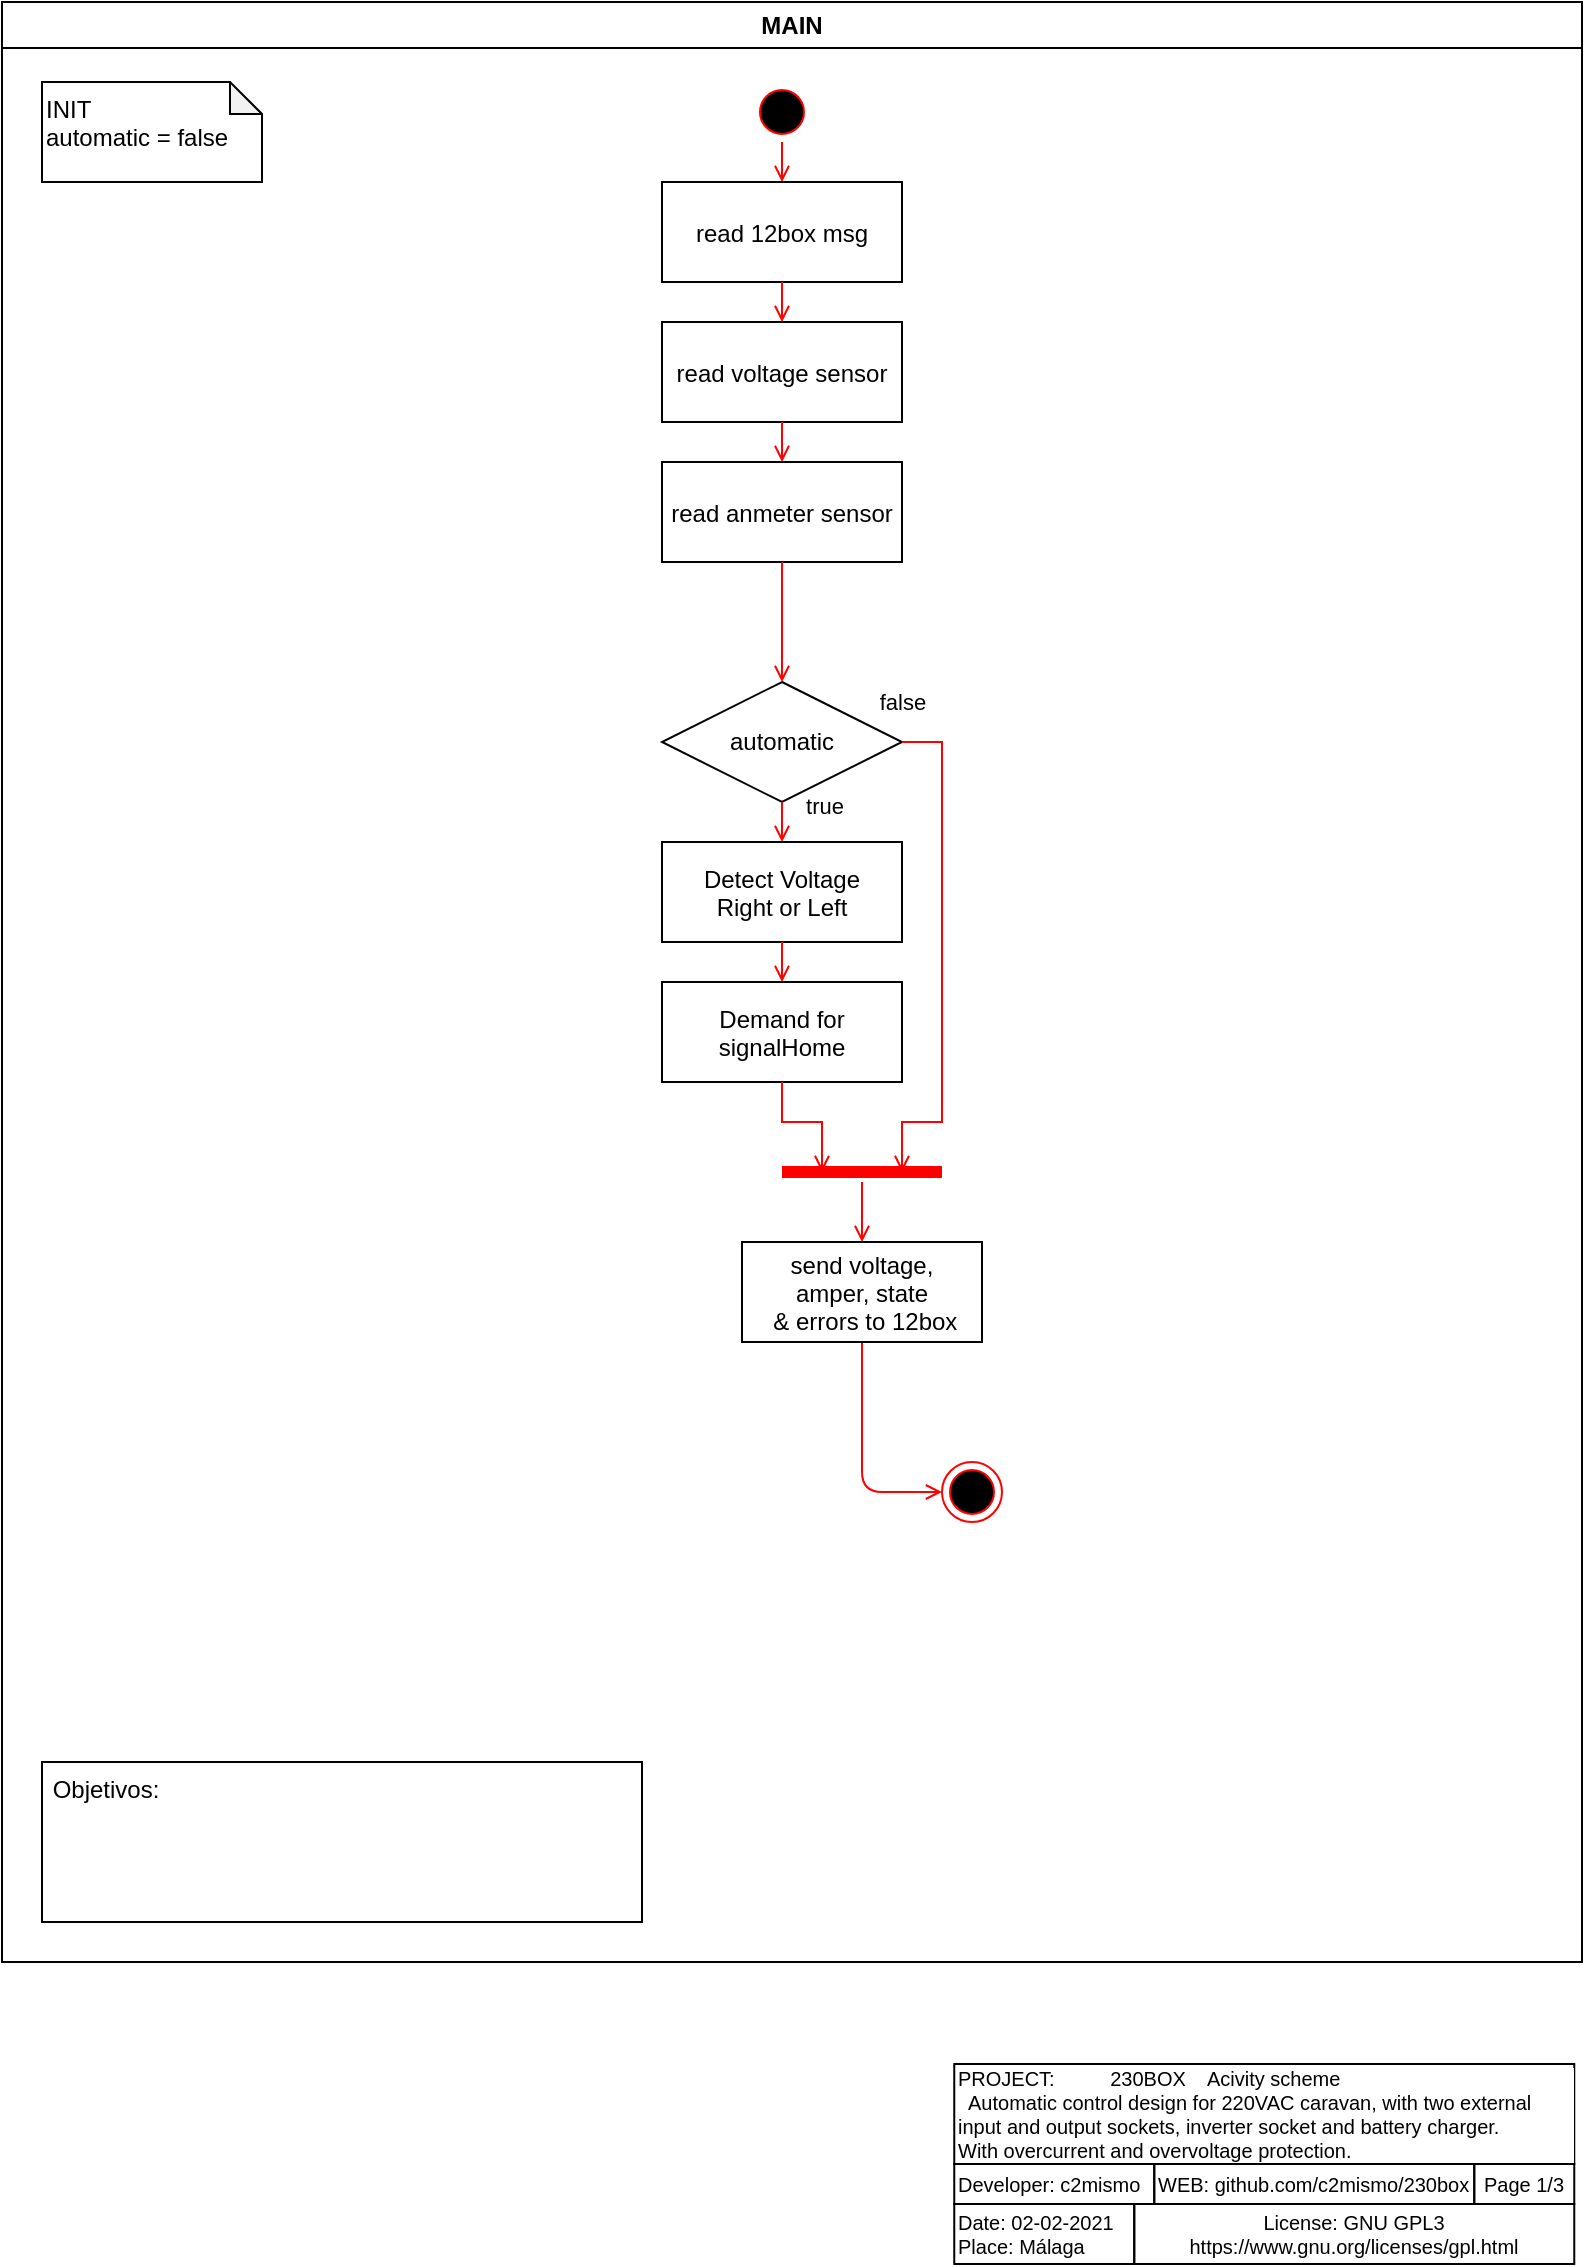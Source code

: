 <mxfile version="14.1.8" type="device" pages="3"><diagram id="ZVf1ddsMeD6Ov66Lk12j" name="Página-1"><mxGraphModel dx="1422" dy="816" grid="1" gridSize="10" guides="1" tooltips="1" connect="1" arrows="1" fold="1" page="1" pageScale="1" pageWidth="827" pageHeight="1169" math="0" shadow="0"><root><mxCell id="AJAGi8ofOqQUE2NNzXNZ-0"/><mxCell id="AJAGi8ofOqQUE2NNzXNZ-1" parent="AJAGi8ofOqQUE2NNzXNZ-0"/><mxCell id="dsUdkMoLa-pph5S-QrLl-0" value="MAIN" style="swimlane;whiteSpace=wrap;fontColor=#000000;strokeColor=#000000;fillColor=#FFFFFF;" vertex="1" parent="AJAGi8ofOqQUE2NNzXNZ-1"><mxGeometry x="20" y="20" width="790" height="980" as="geometry"/></mxCell><mxCell id="dsUdkMoLa-pph5S-QrLl-1" value="" style="ellipse;shape=startState;fillColor=#000000;strokeColor=#ff0000;" vertex="1" parent="dsUdkMoLa-pph5S-QrLl-0"><mxGeometry x="375" y="40" width="30" height="30" as="geometry"/></mxCell><mxCell id="dsUdkMoLa-pph5S-QrLl-2" value="" style="endArrow=open;strokeColor=#FF0000;endFill=1;rounded=1;entryX=0;entryY=0.5;entryDx=0;entryDy=0;exitX=0.5;exitY=1;exitDx=0;exitDy=0;" edge="1" parent="dsUdkMoLa-pph5S-QrLl-0" source="aUs7VD9RmSTiphtfP1lM-0" target="dsUdkMoLa-pph5S-QrLl-3"><mxGeometry relative="1" as="geometry"><mxPoint x="485" y="910" as="sourcePoint"/><mxPoint x="1567.0" y="1095" as="targetPoint"/><Array as="points"><mxPoint x="430" y="745"/></Array></mxGeometry></mxCell><mxCell id="dsUdkMoLa-pph5S-QrLl-3" value="" style="ellipse;shape=endState;fillColor=#000000;strokeColor=#ff0000" vertex="1" parent="dsUdkMoLa-pph5S-QrLl-0"><mxGeometry x="470" y="730" width="30" height="30" as="geometry"/></mxCell><mxCell id="dsUdkMoLa-pph5S-QrLl-4" value="INIT&lt;br&gt;automatic = false" style="shape=note;whiteSpace=wrap;html=1;backgroundOutline=1;darkOpacity=0.05;strokeColor=#000000;fillColor=#FFFFFF;fontColor=#000000;size=16;align=left;verticalAlign=top;" vertex="1" parent="dsUdkMoLa-pph5S-QrLl-0"><mxGeometry x="20" y="40" width="110" height="50" as="geometry"/></mxCell><mxCell id="dsUdkMoLa-pph5S-QrLl-5" value="" style="endArrow=open;strokeColor=#FF0000;endFill=1;rounded=0;exitX=0.5;exitY=1;exitDx=0;exitDy=0;entryX=0.5;entryY=0;entryDx=0;entryDy=0;" edge="1" parent="dsUdkMoLa-pph5S-QrLl-0" source="dsUdkMoLa-pph5S-QrLl-1" target="DjW7xdFlrRgXCxY2JbdS-3"><mxGeometry relative="1" as="geometry"><mxPoint x="390" y="170" as="sourcePoint"/><mxPoint x="390" y="90" as="targetPoint"/><Array as="points"/></mxGeometry></mxCell><mxCell id="dsUdkMoLa-pph5S-QrLl-6" value="automatic" style="rhombus;whiteSpace=wrap;html=1;strokeColor=#000000;fillColor=#FFFFFF;fontColor=#000000;" vertex="1" parent="dsUdkMoLa-pph5S-QrLl-0"><mxGeometry x="330" y="340" width="120" height="60" as="geometry"/></mxCell><mxCell id="dsUdkMoLa-pph5S-QrLl-13" value="" style="endArrow=open;strokeColor=#FF0000;endFill=1;rounded=0;exitX=0.5;exitY=1;exitDx=0;exitDy=0;entryX=0.5;entryY=0;entryDx=0;entryDy=0;" edge="1" parent="dsUdkMoLa-pph5S-QrLl-0" source="dsUdkMoLa-pph5S-QrLl-6" target="DjW7xdFlrRgXCxY2JbdS-0"><mxGeometry relative="1" as="geometry"><mxPoint x="400" y="330" as="sourcePoint"/><mxPoint x="310" y="410" as="targetPoint"/><Array as="points"/></mxGeometry></mxCell><mxCell id="dsUdkMoLa-pph5S-QrLl-14" value="&lt;span style=&quot;background-color: rgb(255 , 255 , 255)&quot;&gt;true&lt;/span&gt;" style="edgeLabel;html=1;align=center;verticalAlign=middle;resizable=0;points=[];fontSize=11;fontColor=#000000;" vertex="1" connectable="0" parent="dsUdkMoLa-pph5S-QrLl-13"><mxGeometry x="0.114" relative="1" as="geometry"><mxPoint x="21" y="-9.03" as="offset"/></mxGeometry></mxCell><mxCell id="dsUdkMoLa-pph5S-QrLl-15" value="" style="endArrow=open;strokeColor=#FF0000;endFill=1;rounded=0;exitX=1;exitY=0.5;exitDx=0;exitDy=0;entryX=0.75;entryY=0.5;entryDx=0;entryDy=0;entryPerimeter=0;" edge="1" parent="dsUdkMoLa-pph5S-QrLl-0" source="dsUdkMoLa-pph5S-QrLl-6" target="DjW7xdFlrRgXCxY2JbdS-2"><mxGeometry relative="1" as="geometry"><mxPoint x="340" y="380" as="sourcePoint"/><mxPoint x="470" y="410" as="targetPoint"/><Array as="points"><mxPoint x="470" y="370"/><mxPoint x="470" y="560"/><mxPoint x="450" y="560"/></Array></mxGeometry></mxCell><mxCell id="dsUdkMoLa-pph5S-QrLl-16" value="false" style="edgeLabel;html=1;align=center;verticalAlign=middle;resizable=0;points=[];fontSize=11;fontColor=#000000;labelBackgroundColor=#FFFFFF;" vertex="1" connectable="0" parent="dsUdkMoLa-pph5S-QrLl-15"><mxGeometry relative="1" as="geometry"><mxPoint x="-20" y="-127.62" as="offset"/></mxGeometry></mxCell><mxCell id="dsUdkMoLa-pph5S-QrLl-27" value=" Objetivos:&#10;" style="strokeColor=#000000;fillColor=#FFFFFF;fontColor=#000000;align=left;verticalAlign=top;" vertex="1" parent="dsUdkMoLa-pph5S-QrLl-0"><mxGeometry x="20" y="880" width="300" height="80" as="geometry"/></mxCell><mxCell id="DjW7xdFlrRgXCxY2JbdS-0" value="Detect Voltage&#10;Right or Left" style="strokeColor=#000000;fillColor=#FFFFFF;fontColor=#000000;" vertex="1" parent="dsUdkMoLa-pph5S-QrLl-0"><mxGeometry x="330" y="420" width="120" height="50" as="geometry"/></mxCell><mxCell id="DjW7xdFlrRgXCxY2JbdS-2" value="" style="shape=line;html=1;strokeWidth=6;strokeColor=#ff0000;fillColor=#FFFFFF;fontColor=#000000;" vertex="1" parent="dsUdkMoLa-pph5S-QrLl-0"><mxGeometry x="390" y="580" width="80" height="10" as="geometry"/></mxCell><mxCell id="DjW7xdFlrRgXCxY2JbdS-3" value="read 12box msg" style="strokeColor=#000000;fillColor=#FFFFFF;fontColor=#000000;" vertex="1" parent="dsUdkMoLa-pph5S-QrLl-0"><mxGeometry x="330" y="90" width="120" height="50" as="geometry"/></mxCell><mxCell id="WIY2IJber2AthmjCkT3P-3" value="read voltage sensor" style="strokeColor=#000000;fillColor=#FFFFFF;fontColor=#000000;" vertex="1" parent="dsUdkMoLa-pph5S-QrLl-0"><mxGeometry x="330" y="160" width="120" height="50" as="geometry"/></mxCell><mxCell id="WIY2IJber2AthmjCkT3P-4" value="read anmeter sensor" style="strokeColor=#000000;fillColor=#FFFFFF;fontColor=#000000;" vertex="1" parent="dsUdkMoLa-pph5S-QrLl-0"><mxGeometry x="330" y="230" width="120" height="50" as="geometry"/></mxCell><mxCell id="WgqL9LShooTuyaXYl5hl-0" value="Demand for&#10;signalHome" style="strokeColor=#000000;fillColor=#FFFFFF;fontColor=#000000;" vertex="1" parent="dsUdkMoLa-pph5S-QrLl-0"><mxGeometry x="330" y="490" width="120" height="50" as="geometry"/></mxCell><mxCell id="aUs7VD9RmSTiphtfP1lM-0" value="send voltage,&#10;amper, state&#10; &amp; errors to 12box" style="strokeColor=#000000;fillColor=#FFFFFF;fontColor=#000000;" vertex="1" parent="dsUdkMoLa-pph5S-QrLl-0"><mxGeometry x="370" y="620" width="120" height="50" as="geometry"/></mxCell><mxCell id="aUs7VD9RmSTiphtfP1lM-3" value="" style="endArrow=open;strokeColor=#FF0000;endFill=1;rounded=0;exitX=0.5;exitY=1;exitDx=0;exitDy=0;entryX=0.5;entryY=0;entryDx=0;entryDy=0;" edge="1" parent="dsUdkMoLa-pph5S-QrLl-0" source="DjW7xdFlrRgXCxY2JbdS-3" target="WIY2IJber2AthmjCkT3P-3"><mxGeometry relative="1" as="geometry"><mxPoint x="400" y="80" as="sourcePoint"/><mxPoint x="400" y="100" as="targetPoint"/><Array as="points"/></mxGeometry></mxCell><mxCell id="aUs7VD9RmSTiphtfP1lM-4" value="" style="endArrow=open;strokeColor=#FF0000;endFill=1;rounded=0;exitX=0.5;exitY=1;exitDx=0;exitDy=0;entryX=0.5;entryY=0;entryDx=0;entryDy=0;" edge="1" parent="dsUdkMoLa-pph5S-QrLl-0" source="WIY2IJber2AthmjCkT3P-3" target="WIY2IJber2AthmjCkT3P-4"><mxGeometry relative="1" as="geometry"><mxPoint x="400" y="150" as="sourcePoint"/><mxPoint x="400" y="170" as="targetPoint"/><Array as="points"/></mxGeometry></mxCell><mxCell id="aUs7VD9RmSTiphtfP1lM-5" value="" style="endArrow=open;strokeColor=#FF0000;endFill=1;rounded=0;exitX=0.5;exitY=1;exitDx=0;exitDy=0;entryX=0.5;entryY=0;entryDx=0;entryDy=0;" edge="1" parent="dsUdkMoLa-pph5S-QrLl-0" source="WIY2IJber2AthmjCkT3P-4" target="dsUdkMoLa-pph5S-QrLl-6"><mxGeometry relative="1" as="geometry"><mxPoint x="400" y="220" as="sourcePoint"/><mxPoint x="400" y="240" as="targetPoint"/><Array as="points"/></mxGeometry></mxCell><mxCell id="aUs7VD9RmSTiphtfP1lM-6" value="" style="endArrow=open;strokeColor=#FF0000;endFill=1;rounded=0;exitX=0.5;exitY=1;exitDx=0;exitDy=0;entryX=0.25;entryY=0.5;entryDx=0;entryDy=0;entryPerimeter=0;" edge="1" parent="dsUdkMoLa-pph5S-QrLl-0" source="WgqL9LShooTuyaXYl5hl-0" target="DjW7xdFlrRgXCxY2JbdS-2"><mxGeometry relative="1" as="geometry"><mxPoint x="400" y="290" as="sourcePoint"/><mxPoint x="400" y="350" as="targetPoint"/><Array as="points"><mxPoint x="390" y="560"/><mxPoint x="410" y="560"/></Array></mxGeometry></mxCell><mxCell id="aUs7VD9RmSTiphtfP1lM-8" value="" style="endArrow=open;strokeColor=#FF0000;endFill=1;rounded=0;exitX=0.5;exitY=1;exitDx=0;exitDy=0;entryX=0.5;entryY=0;entryDx=0;entryDy=0;" edge="1" parent="dsUdkMoLa-pph5S-QrLl-0" source="DjW7xdFlrRgXCxY2JbdS-0" target="WgqL9LShooTuyaXYl5hl-0"><mxGeometry relative="1" as="geometry"><mxPoint x="190" y="415" as="sourcePoint"/><mxPoint x="190" y="475" as="targetPoint"/><Array as="points"/></mxGeometry></mxCell><mxCell id="_7H45hq9e--icsCCo826-0" value="PROJECT:&amp;nbsp; &amp;nbsp; &amp;nbsp; &amp;nbsp; &amp;nbsp; 230BOX&amp;nbsp; &amp;nbsp; Acivity scheme&lt;br&gt;&amp;nbsp; Automatic control design for 220VAC caravan, with two external input and output sockets, inverter socket and battery charger.&lt;br&gt;With overcurrent and overvoltage protection." style="rounded=0;whiteSpace=wrap;html=1;labelBackgroundColor=#FFFFFF;strokeColor=#000000;fillColor=none;fontSize=10;fontColor=#000000;align=left;verticalAlign=middle;" vertex="1" parent="AJAGi8ofOqQUE2NNzXNZ-1"><mxGeometry x="496.13" y="1051" width="310" height="50" as="geometry"/></mxCell><mxCell id="_7H45hq9e--icsCCo826-1" value="Developer: c2mismo" style="rounded=0;whiteSpace=wrap;html=1;labelBackgroundColor=#FFFFFF;strokeColor=#000000;fillColor=none;fontSize=10;fontColor=#000000;align=left;" vertex="1" parent="AJAGi8ofOqQUE2NNzXNZ-1"><mxGeometry x="496.13" y="1101" width="100" height="20" as="geometry"/></mxCell><mxCell id="_7H45hq9e--icsCCo826-2" value="WEB: github.com/c2mismo/230box" style="rounded=0;whiteSpace=wrap;html=1;labelBackgroundColor=#FFFFFF;strokeColor=#000000;fillColor=none;fontSize=10;fontColor=#000000;align=left;" vertex="1" parent="AJAGi8ofOqQUE2NNzXNZ-1"><mxGeometry x="596.13" y="1101" width="160" height="20" as="geometry"/></mxCell><mxCell id="_7H45hq9e--icsCCo826-3" value="Date: 02-02-2021&lt;br&gt;Place: Málaga" style="rounded=0;whiteSpace=wrap;html=1;labelBackgroundColor=#FFFFFF;strokeColor=#000000;fillColor=none;fontSize=10;fontColor=#000000;align=left;" vertex="1" parent="AJAGi8ofOqQUE2NNzXNZ-1"><mxGeometry x="496.13" y="1121" width="90" height="30" as="geometry"/></mxCell><mxCell id="_7H45hq9e--icsCCo826-4" value="License: GNU GPL3 https://www.gnu.org/licenses/gpl.html" style="rounded=0;whiteSpace=wrap;html=1;labelBackgroundColor=#FFFFFF;strokeColor=#000000;fillColor=none;fontSize=10;fontColor=#000000;align=center;" vertex="1" parent="AJAGi8ofOqQUE2NNzXNZ-1"><mxGeometry x="586.13" y="1121" width="220" height="30" as="geometry"/></mxCell><mxCell id="_7H45hq9e--icsCCo826-5" value="Page 1/3" style="rounded=0;whiteSpace=wrap;html=1;labelBackgroundColor=#FFFFFF;strokeColor=#000000;fillColor=none;fontSize=10;fontColor=#000000;align=center;" vertex="1" parent="AJAGi8ofOqQUE2NNzXNZ-1"><mxGeometry x="756.13" y="1101" width="50" height="20" as="geometry"/></mxCell><mxCell id="aUs7VD9RmSTiphtfP1lM-7" value="" style="endArrow=open;strokeColor=#FF0000;endFill=1;rounded=0;entryX=0.5;entryY=0;entryDx=0;entryDy=0;" edge="1" parent="AJAGi8ofOqQUE2NNzXNZ-1" target="aUs7VD9RmSTiphtfP1lM-0"><mxGeometry relative="1" as="geometry"><mxPoint x="450" y="610" as="sourcePoint"/><mxPoint x="440" y="615" as="targetPoint"/><Array as="points"/></mxGeometry></mxCell></root></mxGraphModel></diagram><diagram name="Page-2" id="e7e014a7-5840-1c2e-5031-d8a46d1fe8dd"><mxGraphModel dx="1422" dy="816" grid="1" gridSize="9.842" guides="1" tooltips="1" connect="1" arrows="1" fold="1" page="1" pageScale="1" pageWidth="827" pageHeight="1169" background="none" math="0" shadow="0"><root><mxCell id="0"/><mxCell id="1" parent="0"/><mxCell id="2" value="Detect Voltage Right or Left" style="swimlane;whiteSpace=wrap;fontColor=#000000;strokeColor=#000000;fillColor=#FFFFFF;" parent="1" vertex="1"><mxGeometry x="119" y="20" width="590" height="980" as="geometry"/></mxCell><mxCell id="5" value="" style="ellipse;shape=startState;fillColor=#000000;strokeColor=#ff0000;" parent="2" vertex="1"><mxGeometry x="201" y="30" width="30" height="30" as="geometry"/></mxCell><mxCell id="7" value="Led&#10;Right or Left IN&#10;BLINK HIGH" style="strokeColor=#000000;fillColor=#FFFFFF;fontColor=#000000;" parent="2" vertex="1"><mxGeometry x="20" y="440" width="110" height="50" as="geometry"/></mxCell><mxCell id="9" value="" style="endArrow=open;strokeColor=#FF0000;endFill=1;rounded=0;exitX=1;exitY=0.5;exitDx=0;exitDy=0;entryX=0.5;entryY=0;entryDx=0;entryDy=0;" parent="2" source="2u-4EEdxKt0WpEn994Iq-51" target="2u-4EEdxKt0WpEn994Iq-57" edge="1"><mxGeometry relative="1" as="geometry"><mxPoint x="381" y="320" as="sourcePoint"/><mxPoint x="481" y="415" as="targetPoint"/><Array as="points"><mxPoint x="430" y="484"/><mxPoint x="430" y="300"/><mxPoint x="504" y="300"/></Array></mxGeometry></mxCell><mxCell id="2u-4EEdxKt0WpEn994Iq-108" value="false" style="edgeLabel;html=1;align=center;verticalAlign=middle;resizable=0;points=[];fontSize=11;fontColor=#000000;labelBackgroundColor=#FFFFFF;" parent="9" vertex="1" connectable="0"><mxGeometry x="-0.905" relative="1" as="geometry"><mxPoint x="-18.62" y="16.43" as="offset"/></mxGeometry></mxCell><mxCell id="38" value="" style="ellipse;shape=endState;fillColor=#000000;strokeColor=#ff0000" parent="2" vertex="1"><mxGeometry x="341" y="410" width="30" height="30" as="geometry"/></mxCell><mxCell id="2u-4EEdxKt0WpEn994Iq-41" value="Voltage&lt;br&gt;&lt;span&gt;Right or Left&lt;/span&gt;&lt;br&gt;&amp;gt; 3" style="rhombus;whiteSpace=wrap;html=1;strokeColor=#000000;fillColor=#FFFFFF;fontColor=#000000;" parent="2" vertex="1"><mxGeometry x="156" y="79" width="120" height="60" as="geometry"/></mxCell><mxCell id="2u-4EEdxKt0WpEn994Iq-42" value="&lt;span style=&quot;font-size: 11px ; background-color: rgb(255 , 255 , 255)&quot;&gt;readyRight or Left&lt;/span&gt;" style="rhombus;whiteSpace=wrap;html=1;strokeColor=#000000;fillColor=#FFFFFF;fontColor=#000000;" parent="2" vertex="1"><mxGeometry x="151" y="231" width="130" height="67" as="geometry"/></mxCell><mxCell id="2u-4EEdxKt0WpEn994Iq-44" value="state of his&lt;br&gt;other rele (Right&lt;br&gt;or Left)" style="rhombus;whiteSpace=wrap;html=1;strokeColor=#000000;fillColor=#FFFFFF;fontColor=#000000;" parent="2" vertex="1"><mxGeometry x="151" y="540" width="130" height="67" as="geometry"/></mxCell><mxCell id="2u-4EEdxKt0WpEn994Iq-46" value="" style="shape=line;html=1;strokeWidth=6;strokeColor=#ff0000;fillColor=#FFFFFF;fontColor=#000000;" parent="2" vertex="1"><mxGeometry x="171" y="331" width="90" height="10" as="geometry"/></mxCell><mxCell id="2u-4EEdxKt0WpEn994Iq-48" value="state = true" style="strokeColor=#000000;fillColor=#FFFFFF;fontColor=#000000;" parent="2" vertex="1"><mxGeometry x="301" y="239.5" width="110" height="50" as="geometry"/></mxCell><mxCell id="2u-4EEdxKt0WpEn994Iq-49" value="state = false" style="strokeColor=#000000;fillColor=#FFFFFF;fontColor=#000000;" parent="2" vertex="1"><mxGeometry x="20" y="239.5" width="110" height="50" as="geometry"/></mxCell><mxCell id="2u-4EEdxKt0WpEn994Iq-50" value="Change state" style="rhombus;whiteSpace=wrap;html=1;strokeColor=#000000;fillColor=#FFFFFF;fontColor=#000000;" parent="2" vertex="1"><mxGeometry x="151" y="360" width="130" height="67" as="geometry"/></mxCell><mxCell id="2u-4EEdxKt0WpEn994Iq-51" value="Detect Voltage&lt;br&gt;Into the Box" style="rhombus;whiteSpace=wrap;html=1;strokeColor=#000000;fillColor=#FFFFFF;fontColor=#000000;" parent="2" vertex="1"><mxGeometry x="151" y="450" width="130" height="67" as="geometry"/></mxCell><mxCell id="2u-4EEdxKt0WpEn994Iq-52" value="state&lt;br&gt;inverter" style="rhombus;whiteSpace=wrap;html=1;strokeColor=#000000;fillColor=#FFFFFF;fontColor=#000000;" parent="2" vertex="1"><mxGeometry x="330" y="529" width="130" height="67" as="geometry"/></mxCell><mxCell id="2u-4EEdxKt0WpEn994Iq-53" value="Rele &amp; Led&#10;Right or Left IN&#10;LOW" style="strokeColor=#000000;fillColor=#FFFFFF;fontColor=#000000;" parent="2" vertex="1"><mxGeometry x="307" y="84" width="110" height="50" as="geometry"/></mxCell><mxCell id="2u-4EEdxKt0WpEn994Iq-54" value="lastState = false" style="strokeColor=#000000;fillColor=#FFFFFF;fontColor=#000000;" parent="2" vertex="1"><mxGeometry x="449" y="84" width="110" height="50" as="geometry"/></mxCell><mxCell id="2u-4EEdxKt0WpEn994Iq-56" value="" style="ellipse;shape=endState;fillColor=#000000;strokeColor=#ff0000" parent="2" vertex="1"><mxGeometry x="535" y="155" width="30" height="30" as="geometry"/></mxCell><mxCell id="2u-4EEdxKt0WpEn994Iq-57" value="Rele&#10;Right or Left IN&#10;HIGH" style="strokeColor=#000000;fillColor=#FFFFFF;fontColor=#000000;" parent="2" vertex="1"><mxGeometry x="449" y="320" width="110" height="50" as="geometry"/></mxCell><mxCell id="2u-4EEdxKt0WpEn994Iq-58" value="Rele &amp; Led&#10;CHR&#10;HIGH" style="strokeColor=#000000;fillColor=#FFFFFF;fontColor=#000000;" parent="2" vertex="1"><mxGeometry x="449" y="391" width="110" height="50" as="geometry"/></mxCell><mxCell id="2u-4EEdxKt0WpEn994Iq-59" value="lastState = true" style="strokeColor=#000000;fillColor=#FFFFFF;fontColor=#000000;" parent="2" vertex="1"><mxGeometry x="449" y="460" width="110" height="50" as="geometry"/></mxCell><mxCell id="2u-4EEdxKt0WpEn994Iq-60" value="" style="ellipse;shape=endState;fillColor=#000000;strokeColor=#ff0000" parent="2" vertex="1"><mxGeometry x="535" y="529" width="30" height="30" as="geometry"/></mxCell><mxCell id="2u-4EEdxKt0WpEn994Iq-61" value="Rele&#10;Right or Left IN&#10;LOW" style="strokeColor=#000000;fillColor=#FFFFFF;fontColor=#000000;" parent="2" vertex="1"><mxGeometry x="20" y="509" width="110" height="50" as="geometry"/></mxCell><mxCell id="2u-4EEdxKt0WpEn994Iq-62" value="Rele &amp; Led&#10;CHR&#10;LOW" style="strokeColor=#000000;fillColor=#FFFFFF;fontColor=#000000;" parent="2" vertex="1"><mxGeometry x="20" y="580" width="110" height="50" as="geometry"/></mxCell><mxCell id="2u-4EEdxKt0WpEn994Iq-63" value="lastState = false" style="strokeColor=#000000;fillColor=#FFFFFF;fontColor=#000000;" parent="2" vertex="1"><mxGeometry x="20" y="649.5" width="110" height="50" as="geometry"/></mxCell><mxCell id="2u-4EEdxKt0WpEn994Iq-64" value="" style="ellipse;shape=endState;fillColor=#000000;strokeColor=#ff0000" parent="2" vertex="1"><mxGeometry x="271" y="730" width="30" height="30" as="geometry"/></mxCell><mxCell id="2u-4EEdxKt0WpEn994Iq-67" value="" style="endArrow=open;strokeColor=#FF0000;endFill=1;rounded=0;exitX=0.5;exitY=1;exitDx=0;exitDy=0;entryX=0.5;entryY=0;entryDx=0;entryDy=0;" parent="2" source="2u-4EEdxKt0WpEn994Iq-62" target="2u-4EEdxKt0WpEn994Iq-63" edge="1"><mxGeometry relative="1" as="geometry"><mxPoint x="40" y="196" as="sourcePoint"/><mxPoint x="140" y="291" as="targetPoint"/><Array as="points"/></mxGeometry></mxCell><mxCell id="2u-4EEdxKt0WpEn994Iq-68" value="" style="endArrow=open;strokeColor=#FF0000;endFill=1;rounded=0;exitX=0.5;exitY=1;exitDx=0;exitDy=0;entryX=0.5;entryY=0;entryDx=0;entryDy=0;" parent="2" source="2u-4EEdxKt0WpEn994Iq-61" target="2u-4EEdxKt0WpEn994Iq-62" edge="1"><mxGeometry relative="1" as="geometry"><mxPoint x="50" y="206" as="sourcePoint"/><mxPoint x="150" y="301" as="targetPoint"/><Array as="points"/></mxGeometry></mxCell><mxCell id="2u-4EEdxKt0WpEn994Iq-69" value="" style="endArrow=open;strokeColor=#FF0000;endFill=1;rounded=0;exitX=0.5;exitY=1;exitDx=0;exitDy=0;entryX=0.5;entryY=0;entryDx=0;entryDy=0;" parent="2" source="7" target="2u-4EEdxKt0WpEn994Iq-61" edge="1"><mxGeometry relative="1" as="geometry"><mxPoint x="60" y="216" as="sourcePoint"/><mxPoint x="160" y="311" as="targetPoint"/><Array as="points"/></mxGeometry></mxCell><mxCell id="2u-4EEdxKt0WpEn994Iq-70" value="Led&#10;Right or Left IN&#10;BLINK HIGH" style="strokeColor=#000000;fillColor=#FFFFFF;fontColor=#000000;" parent="2" vertex="1"><mxGeometry x="161" y="649.5" width="110" height="50" as="geometry"/></mxCell><mxCell id="2u-4EEdxKt0WpEn994Iq-71" value="Led Right or Left&#10;IN &amp; OUT&#10;BLINK HIGH" style="strokeColor=#000000;fillColor=#FFFFFF;fontColor=#000000;" parent="2" vertex="1"><mxGeometry x="301" y="649.5" width="110" height="50" as="geometry"/></mxCell><mxCell id="2u-4EEdxKt0WpEn994Iq-72" value="Led&#10;Right or Left IN&#10;BLINK HIGH" style="strokeColor=#000000;fillColor=#FFFFFF;fontColor=#000000;" parent="2" vertex="1"><mxGeometry x="441" y="649.5" width="110" height="50" as="geometry"/></mxCell><mxCell id="2u-4EEdxKt0WpEn994Iq-73" value="" style="endArrow=open;strokeColor=#FF0000;endFill=1;rounded=0;entryX=0.25;entryY=0.5;entryDx=0;entryDy=0;entryPerimeter=0;exitX=0.5;exitY=1;exitDx=0;exitDy=0;" parent="2" source="2u-4EEdxKt0WpEn994Iq-49" target="2u-4EEdxKt0WpEn994Iq-46" edge="1"><mxGeometry relative="1" as="geometry"><mxPoint x="75" y="300" as="sourcePoint"/><mxPoint x="170" y="220" as="targetPoint"/><Array as="points"><mxPoint x="75" y="310"/><mxPoint x="194" y="310"/></Array></mxGeometry></mxCell><mxCell id="2u-4EEdxKt0WpEn994Iq-74" value="" style="endArrow=open;strokeColor=#FF0000;endFill=1;rounded=0;entryX=0.75;entryY=0.5;entryDx=0;entryDy=0;entryPerimeter=0;exitX=0.5;exitY=1;exitDx=0;exitDy=0;" parent="2" source="2u-4EEdxKt0WpEn994Iq-48" target="2u-4EEdxKt0WpEn994Iq-46" edge="1"><mxGeometry relative="1" as="geometry"><mxPoint x="356" y="300" as="sourcePoint"/><mxPoint x="180" y="230" as="targetPoint"/><Array as="points"><mxPoint x="356" y="310"/><mxPoint x="239" y="310"/></Array></mxGeometry></mxCell><mxCell id="2u-4EEdxKt0WpEn994Iq-75" value="" style="endArrow=open;strokeColor=#FF0000;endFill=1;rounded=0;entryX=0.5;entryY=0;entryDx=0;entryDy=0;exitX=0.498;exitY=0.66;exitDx=0;exitDy=0;exitPerimeter=0;" parent="2" source="2u-4EEdxKt0WpEn994Iq-46" target="2u-4EEdxKt0WpEn994Iq-50" edge="1"><mxGeometry relative="1" as="geometry"><mxPoint x="216" y="340" as="sourcePoint"/><mxPoint x="190" y="240" as="targetPoint"/><Array as="points"/></mxGeometry></mxCell><mxCell id="2u-4EEdxKt0WpEn994Iq-76" value="" style="endArrow=open;strokeColor=#FF0000;endFill=1;rounded=0;exitX=1;exitY=0.5;exitDx=0;exitDy=0;entryX=0;entryY=0.5;entryDx=0;entryDy=0;" parent="2" source="2u-4EEdxKt0WpEn994Iq-41" target="2u-4EEdxKt0WpEn994Iq-53" edge="1"><mxGeometry relative="1" as="geometry"><mxPoint x="100" y="155" as="sourcePoint"/><mxPoint x="200" y="250" as="targetPoint"/><Array as="points"/></mxGeometry></mxCell><mxCell id="2u-4EEdxKt0WpEn994Iq-80" value="false" style="edgeLabel;align=center;verticalAlign=middle;resizable=0;points=[];fontColor=#000000;labelBackgroundColor=#FFFFFF;" parent="2u-4EEdxKt0WpEn994Iq-76" vertex="1" connectable="0"><mxGeometry x="0.497" y="1" relative="1" as="geometry"><mxPoint x="-18.86" y="-13" as="offset"/></mxGeometry></mxCell><mxCell id="2u-4EEdxKt0WpEn994Iq-77" value="" style="endArrow=open;strokeColor=#FF0000;endFill=1;rounded=0;exitX=1;exitY=0.5;exitDx=0;exitDy=0;entryX=0;entryY=0.5;entryDx=0;entryDy=0;" parent="2" source="2u-4EEdxKt0WpEn994Iq-53" target="2u-4EEdxKt0WpEn994Iq-54" edge="1"><mxGeometry relative="1" as="geometry"><mxPoint x="110" y="165" as="sourcePoint"/><mxPoint x="210" y="260" as="targetPoint"/><Array as="points"/></mxGeometry></mxCell><mxCell id="2u-4EEdxKt0WpEn994Iq-79" value="" style="endArrow=open;strokeColor=#FF0000;endFill=1;rounded=0;exitX=1;exitY=0.5;exitDx=0;exitDy=0;entryX=0;entryY=0.5;entryDx=0;entryDy=0;" parent="2" source="2u-4EEdxKt0WpEn994Iq-42" target="2u-4EEdxKt0WpEn994Iq-48" edge="1"><mxGeometry relative="1" as="geometry"><mxPoint x="427.5" y="323.0" as="sourcePoint"/><mxPoint x="350" y="323" as="targetPoint"/><Array as="points"/></mxGeometry></mxCell><mxCell id="2u-4EEdxKt0WpEn994Iq-83" value="true" style="edgeLabel;html=1;align=center;verticalAlign=middle;resizable=0;points=[];fontSize=11;fontColor=#000000;labelBackgroundColor=#FFFFFF;" parent="2u-4EEdxKt0WpEn994Iq-79" vertex="1" connectable="0"><mxGeometry x="-0.505" relative="1" as="geometry"><mxPoint x="-8" y="-16" as="offset"/></mxGeometry></mxCell><mxCell id="2u-4EEdxKt0WpEn994Iq-81" value="" style="endArrow=open;strokeColor=#FF0000;endFill=1;rounded=0;exitX=0.5;exitY=1;exitDx=0;exitDy=0;entryX=0.5;entryY=0;entryDx=0;entryDy=0;" parent="2" source="2u-4EEdxKt0WpEn994Iq-41" target="v50Kn9Q_KNcYt1q2DtkZ-115" edge="1"><mxGeometry relative="1" as="geometry"><mxPoint x="70" y="125" as="sourcePoint"/><mxPoint x="216" y="160" as="targetPoint"/><Array as="points"/></mxGeometry></mxCell><mxCell id="2u-4EEdxKt0WpEn994Iq-82" value="true" style="edgeLabel;html=1;align=center;verticalAlign=middle;resizable=0;points=[];fontColor=#000000;labelBackgroundColor=#FFFFFF;" parent="2u-4EEdxKt0WpEn994Iq-81" vertex="1" connectable="0"><mxGeometry x="0.467" y="1" relative="1" as="geometry"><mxPoint x="16" y="-12.6" as="offset"/></mxGeometry></mxCell><mxCell id="2u-4EEdxKt0WpEn994Iq-84" value="" style="endArrow=open;strokeColor=#FF0000;endFill=1;rounded=0;exitX=0;exitY=0.5;exitDx=0;exitDy=0;entryX=1;entryY=0.5;entryDx=0;entryDy=0;" parent="2" source="2u-4EEdxKt0WpEn994Iq-42" target="2u-4EEdxKt0WpEn994Iq-49" edge="1"><mxGeometry relative="1" as="geometry"><mxPoint x="80" y="135" as="sourcePoint"/><mxPoint x="290" y="265" as="targetPoint"/><Array as="points"/></mxGeometry></mxCell><mxCell id="2u-4EEdxKt0WpEn994Iq-85" value="false" style="edgeLabel;html=1;align=center;verticalAlign=middle;resizable=0;points=[];fontSize=11;fontColor=#000000;labelBackgroundColor=#FFFFFF;" parent="2u-4EEdxKt0WpEn994Iq-84" vertex="1" connectable="0"><mxGeometry x="-0.56" y="-1" relative="1" as="geometry"><mxPoint x="4.6" y="-14.5" as="offset"/></mxGeometry></mxCell><mxCell id="2u-4EEdxKt0WpEn994Iq-86" value="" style="endArrow=open;strokeColor=#FF0000;endFill=1;rounded=0;exitX=0.5;exitY=1;exitDx=0;exitDy=0;entryX=0.5;entryY=0;entryDx=0;entryDy=0;" parent="2" source="v50Kn9Q_KNcYt1q2DtkZ-115" target="2u-4EEdxKt0WpEn994Iq-42" edge="1"><mxGeometry relative="1" as="geometry"><mxPoint x="216" y="210" as="sourcePoint"/><mxPoint x="190" y="240" as="targetPoint"/><Array as="points"/></mxGeometry></mxCell><mxCell id="2u-4EEdxKt0WpEn994Iq-87" value="" style="endArrow=open;strokeColor=#FF0000;endFill=1;rounded=0;exitX=0.5;exitY=1;exitDx=0;exitDy=0;entryX=0.5;entryY=0;entryDx=0;entryDy=0;" parent="2" source="2u-4EEdxKt0WpEn994Iq-50" target="2u-4EEdxKt0WpEn994Iq-51" edge="1"><mxGeometry relative="1" as="geometry"><mxPoint x="391" y="330" as="sourcePoint"/><mxPoint x="491" y="425" as="targetPoint"/><Array as="points"/></mxGeometry></mxCell><mxCell id="2u-4EEdxKt0WpEn994Iq-110" value="lastState == 0&lt;br&gt;&amp;amp;&amp;amp; state == 1" style="edgeLabel;html=1;align=center;verticalAlign=middle;resizable=0;points=[];fontSize=11;fontColor=#000000;labelBackgroundColor=#FFFFFF;" parent="2u-4EEdxKt0WpEn994Iq-87" vertex="1" connectable="0"><mxGeometry x="0.367" relative="1" as="geometry"><mxPoint x="44" y="-4.83" as="offset"/></mxGeometry></mxCell><mxCell id="2u-4EEdxKt0WpEn994Iq-88" value="" style="endArrow=open;strokeColor=#FF0000;endFill=1;rounded=0;exitX=0.5;exitY=1;exitDx=0;exitDy=0;entryX=0.5;entryY=0;entryDx=0;entryDy=0;" parent="2" source="2u-4EEdxKt0WpEn994Iq-51" target="2u-4EEdxKt0WpEn994Iq-44" edge="1"><mxGeometry relative="1" as="geometry"><mxPoint x="401" y="340" as="sourcePoint"/><mxPoint x="501" y="435" as="targetPoint"/><Array as="points"/></mxGeometry></mxCell><mxCell id="2u-4EEdxKt0WpEn994Iq-109" value="true" style="edgeLabel;html=1;align=center;verticalAlign=middle;resizable=0;points=[];fontSize=11;fontColor=#000000;labelBackgroundColor=#FFFFFF;" parent="2u-4EEdxKt0WpEn994Iq-88" vertex="1" connectable="0"><mxGeometry x="0.367" relative="1" as="geometry"><mxPoint x="19" y="-11.83" as="offset"/></mxGeometry></mxCell><mxCell id="2u-4EEdxKt0WpEn994Iq-89" value="" style="endArrow=open;strokeColor=#FF0000;endFill=1;rounded=0;exitX=0.5;exitY=1;exitDx=0;exitDy=0;entryX=0.5;entryY=0;entryDx=0;entryDy=0;" parent="2" source="2u-4EEdxKt0WpEn994Iq-44" target="2u-4EEdxKt0WpEn994Iq-70" edge="1"><mxGeometry relative="1" as="geometry"><mxPoint x="411" y="350" as="sourcePoint"/><mxPoint x="511" y="445" as="targetPoint"/><Array as="points"/></mxGeometry></mxCell><mxCell id="2u-4EEdxKt0WpEn994Iq-102" value="high" style="edgeLabel;html=1;align=center;verticalAlign=middle;resizable=0;points=[];fontSize=11;fontColor=#000000;labelBackgroundColor=#FFFFFF;" parent="2u-4EEdxKt0WpEn994Iq-89" vertex="1" connectable="0"><mxGeometry x="-0.497" y="1" relative="1" as="geometry"><mxPoint x="20" y="-9" as="offset"/></mxGeometry></mxCell><mxCell id="2u-4EEdxKt0WpEn994Iq-90" value="" style="endArrow=open;strokeColor=#FF0000;endFill=1;rounded=0;exitX=1;exitY=0.5;exitDx=0;exitDy=0;entryX=0.5;entryY=0;entryDx=0;entryDy=0;" parent="2" source="2u-4EEdxKt0WpEn994Iq-44" target="2u-4EEdxKt0WpEn994Iq-52" edge="1"><mxGeometry relative="1" as="geometry"><mxPoint x="421" y="360" as="sourcePoint"/><mxPoint x="521" y="455" as="targetPoint"/><Array as="points"><mxPoint x="320" y="574"/><mxPoint x="320" y="510"/><mxPoint x="395" y="510"/></Array></mxGeometry></mxCell><mxCell id="2u-4EEdxKt0WpEn994Iq-103" value="low" style="edgeLabel;html=1;align=center;verticalAlign=middle;resizable=0;points=[];fontSize=11;fontColor=#000000;labelBackgroundColor=#FFFFFF;" parent="2u-4EEdxKt0WpEn994Iq-90" vertex="1" connectable="0"><mxGeometry x="-0.713" y="-1" relative="1" as="geometry"><mxPoint x="-32.64" y="15.12" as="offset"/></mxGeometry></mxCell><mxCell id="2u-4EEdxKt0WpEn994Iq-91" value="" style="endArrow=open;strokeColor=#FF0000;endFill=1;rounded=0;exitX=0.5;exitY=1;exitDx=0;exitDy=0;entryX=0.5;entryY=0;entryDx=0;entryDy=0;" parent="2" source="2u-4EEdxKt0WpEn994Iq-57" target="2u-4EEdxKt0WpEn994Iq-58" edge="1"><mxGeometry relative="1" as="geometry"><mxPoint x="319" y="391" as="sourcePoint"/><mxPoint x="419" y="486" as="targetPoint"/><Array as="points"/></mxGeometry></mxCell><mxCell id="2u-4EEdxKt0WpEn994Iq-92" value="" style="endArrow=open;strokeColor=#FF0000;endFill=1;rounded=0;exitX=0.5;exitY=1;exitDx=0;exitDy=0;entryX=0.5;entryY=0;entryDx=0;entryDy=0;" parent="2" source="2u-4EEdxKt0WpEn994Iq-58" target="2u-4EEdxKt0WpEn994Iq-59" edge="1"><mxGeometry relative="1" as="geometry"><mxPoint x="329" y="401" as="sourcePoint"/><mxPoint x="429" y="496" as="targetPoint"/><Array as="points"/></mxGeometry></mxCell><mxCell id="2u-4EEdxKt0WpEn994Iq-93" value="" style="endArrow=open;strokeColor=#FF0000;endFill=1;rounded=0;exitX=0.5;exitY=1;exitDx=0;exitDy=0;entryX=0.5;entryY=0;entryDx=0;entryDy=0;" parent="2" source="2u-4EEdxKt0WpEn994Iq-52" target="2u-4EEdxKt0WpEn994Iq-71" edge="1"><mxGeometry relative="1" as="geometry"><mxPoint x="451" y="390" as="sourcePoint"/><mxPoint x="551" y="485" as="targetPoint"/><Array as="points"><mxPoint x="395" y="630"/><mxPoint x="356" y="630"/></Array></mxGeometry></mxCell><mxCell id="2u-4EEdxKt0WpEn994Iq-101" value="low" style="edgeLabel;html=1;align=center;verticalAlign=middle;resizable=0;points=[];fontSize=11;fontColor=#000000;labelBackgroundColor=#FFFFFF;" parent="2u-4EEdxKt0WpEn994Iq-93" vertex="1" connectable="0"><mxGeometry x="-0.318" y="-2" relative="1" as="geometry"><mxPoint x="14.61" y="-25" as="offset"/></mxGeometry></mxCell><mxCell id="2u-4EEdxKt0WpEn994Iq-95" value="" style="endArrow=open;strokeColor=#FF0000;endFill=1;rounded=0;entryX=0.5;entryY=0;entryDx=0;entryDy=0;exitX=0;exitY=0.5;exitDx=0;exitDy=0;" parent="2" source="2u-4EEdxKt0WpEn994Iq-50" target="7" edge="1"><mxGeometry relative="1" as="geometry"><mxPoint x="471" y="410" as="sourcePoint"/><mxPoint x="571" y="505" as="targetPoint"/><Array as="points"><mxPoint x="75" y="394"/></Array></mxGeometry></mxCell><mxCell id="2u-4EEdxKt0WpEn994Iq-112" value="lastState == 1&lt;br&gt;&amp;amp;&amp;amp; state == 0" style="edgeLabel;html=1;align=center;verticalAlign=middle;resizable=0;points=[];fontSize=11;fontColor=#000000;labelBackgroundColor=#FFFFFF;" parent="2u-4EEdxKt0WpEn994Iq-95" vertex="1" connectable="0"><mxGeometry x="-0.097" y="-1" relative="1" as="geometry"><mxPoint x="25.01" y="-16.86" as="offset"/></mxGeometry></mxCell><mxCell id="2u-4EEdxKt0WpEn994Iq-96" value="" style="endArrow=open;strokeColor=#FF0000;endFill=1;rounded=1;exitX=1;exitY=0.5;exitDx=0;exitDy=0;entryX=0.5;entryY=0;entryDx=0;entryDy=0;" parent="2" source="2u-4EEdxKt0WpEn994Iq-50" target="38" edge="1"><mxGeometry relative="1" as="geometry"><mxPoint x="330" y="340" as="sourcePoint"/><mxPoint x="360" y="360" as="targetPoint"/><Array as="points"><mxPoint x="356" y="394"/></Array></mxGeometry></mxCell><mxCell id="2u-4EEdxKt0WpEn994Iq-111" value="lastState ==&amp;nbsp;state" style="edgeLabel;html=1;align=center;verticalAlign=middle;resizable=0;points=[];fontSize=11;fontColor=#000000;labelBackgroundColor=#FFFFFF;" parent="2u-4EEdxKt0WpEn994Iq-96" vertex="1" connectable="0"><mxGeometry x="-0.65" relative="1" as="geometry"><mxPoint x="19.28" y="-15.67" as="offset"/></mxGeometry></mxCell><mxCell id="2u-4EEdxKt0WpEn994Iq-97" value="" style="endArrow=open;strokeColor=#FF0000;endFill=1;rounded=1;exitX=0.5;exitY=1;exitDx=0;exitDy=0;entryX=0;entryY=0.5;entryDx=0;entryDy=0;" parent="2" source="2u-4EEdxKt0WpEn994Iq-54" target="2u-4EEdxKt0WpEn994Iq-56" edge="1"><mxGeometry relative="1" as="geometry"><mxPoint x="291" y="403.5" as="sourcePoint"/><mxPoint x="560" y="200" as="targetPoint"/><Array as="points"><mxPoint x="504" y="170"/></Array></mxGeometry></mxCell><mxCell id="2u-4EEdxKt0WpEn994Iq-98" value="" style="endArrow=open;strokeColor=#FF0000;endFill=1;rounded=1;exitX=0.5;exitY=1;exitDx=0;exitDy=0;entryX=0;entryY=0.5;entryDx=0;entryDy=0;" parent="2" source="2u-4EEdxKt0WpEn994Iq-59" target="2u-4EEdxKt0WpEn994Iq-60" edge="1"><mxGeometry relative="1" as="geometry"><mxPoint x="320" y="413.5" as="sourcePoint"/><mxPoint x="594" y="540" as="targetPoint"/><Array as="points"><mxPoint x="504" y="544"/></Array></mxGeometry></mxCell><mxCell id="2u-4EEdxKt0WpEn994Iq-99" value="" style="endArrow=open;strokeColor=#FF0000;endFill=1;rounded=0;exitX=0.5;exitY=1;exitDx=0;exitDy=0;entryX=0.5;entryY=0;entryDx=0;entryDy=0;" parent="2" source="5" target="2u-4EEdxKt0WpEn994Iq-41" edge="1"><mxGeometry relative="1" as="geometry"><mxPoint x="226" y="220" as="sourcePoint"/><mxPoint x="226" y="241" as="targetPoint"/><Array as="points"/></mxGeometry></mxCell><mxCell id="2u-4EEdxKt0WpEn994Iq-104" value="" style="endArrow=open;strokeColor=#FF0000;endFill=1;rounded=1;exitX=0.5;exitY=1;exitDx=0;exitDy=0;entryX=0;entryY=0.5;entryDx=0;entryDy=0;" parent="2" source="2u-4EEdxKt0WpEn994Iq-63" target="2u-4EEdxKt0WpEn994Iq-64" edge="1"><mxGeometry relative="1" as="geometry"><mxPoint x="550" y="506" as="sourcePoint"/><mxPoint x="580" y="549" as="targetPoint"/><Array as="points"><mxPoint x="75" y="745"/></Array></mxGeometry></mxCell><mxCell id="2u-4EEdxKt0WpEn994Iq-105" value="" style="endArrow=open;strokeColor=#FF0000;endFill=1;rounded=1;exitX=0.5;exitY=1;exitDx=0;exitDy=0;entryX=0;entryY=0;entryDx=0;entryDy=0;" parent="2" source="2u-4EEdxKt0WpEn994Iq-70" target="2u-4EEdxKt0WpEn994Iq-64" edge="1"><mxGeometry relative="1" as="geometry"><mxPoint x="85" y="709.5" as="sourcePoint"/><mxPoint x="281.0" y="755" as="targetPoint"/><Array as="points"><mxPoint x="216" y="734"/></Array></mxGeometry></mxCell><mxCell id="2u-4EEdxKt0WpEn994Iq-106" value="" style="endArrow=open;strokeColor=#FF0000;endFill=1;rounded=1;exitX=0.5;exitY=1;exitDx=0;exitDy=0;entryX=1;entryY=0;entryDx=0;entryDy=0;" parent="2" source="2u-4EEdxKt0WpEn994Iq-71" target="2u-4EEdxKt0WpEn994Iq-64" edge="1"><mxGeometry relative="1" as="geometry"><mxPoint x="226" y="709.5" as="sourcePoint"/><mxPoint x="285.393" y="744.393" as="targetPoint"/><Array as="points"><mxPoint x="356" y="734"/></Array></mxGeometry></mxCell><mxCell id="2u-4EEdxKt0WpEn994Iq-107" value="" style="endArrow=open;strokeColor=#FF0000;endFill=1;rounded=1;exitX=0.5;exitY=1;exitDx=0;exitDy=0;entryX=1;entryY=0.5;entryDx=0;entryDy=0;" parent="2" source="2u-4EEdxKt0WpEn994Iq-72" target="2u-4EEdxKt0WpEn994Iq-64" edge="1"><mxGeometry relative="1" as="geometry"><mxPoint x="366" y="709.5" as="sourcePoint"/><mxPoint x="311.0" y="755" as="targetPoint"/><Array as="points"><mxPoint x="496" y="745"/></Array></mxGeometry></mxCell><mxCell id="v50Kn9Q_KNcYt1q2DtkZ-112" value="request low&#10;of status inverter" style="strokeColor=#000000;fillColor=#FFFFFF;fontColor=#000000;" parent="2" vertex="1"><mxGeometry x="441" y="580" width="110" height="50" as="geometry"/></mxCell><mxCell id="2u-4EEdxKt0WpEn994Iq-94" value="" style="endArrow=open;strokeColor=#FF0000;endFill=1;rounded=0;exitX=1;exitY=0.5;exitDx=0;exitDy=0;entryX=0.5;entryY=0;entryDx=0;entryDy=0;" parent="2" source="2u-4EEdxKt0WpEn994Iq-52" target="v50Kn9Q_KNcYt1q2DtkZ-112" edge="1"><mxGeometry relative="1" as="geometry"><mxPoint x="461" y="400" as="sourcePoint"/><mxPoint x="561" y="495" as="targetPoint"/><Array as="points"><mxPoint x="496" y="563"/></Array></mxGeometry></mxCell><mxCell id="2u-4EEdxKt0WpEn994Iq-100" value="high" style="edgeLabel;html=1;align=center;verticalAlign=middle;resizable=0;points=[];fontSize=11;fontColor=#000000;labelBackgroundColor=#FFFFFF;" parent="2u-4EEdxKt0WpEn994Iq-94" vertex="1" connectable="0"><mxGeometry x="-0.434" relative="1" as="geometry"><mxPoint x="-14.76" y="-12.71" as="offset"/></mxGeometry></mxCell><mxCell id="v50Kn9Q_KNcYt1q2DtkZ-113" value="" style="endArrow=open;strokeColor=#FF0000;endFill=1;rounded=0;exitX=0.5;exitY=1;exitDx=0;exitDy=0;entryX=0.5;entryY=0;entryDx=0;entryDy=0;" parent="2" source="v50Kn9Q_KNcYt1q2DtkZ-112" target="2u-4EEdxKt0WpEn994Iq-72" edge="1"><mxGeometry relative="1" as="geometry"><mxPoint x="514" y="451" as="sourcePoint"/><mxPoint x="514" y="470" as="targetPoint"/><Array as="points"/></mxGeometry></mxCell><mxCell id="v50Kn9Q_KNcYt1q2DtkZ-115" value="voltage is ready&#10;(&gt;190 &amp; &lt; 240V)&#10;Right or Left" style="strokeColor=#000000;fillColor=#FFFFFF;fontColor=#000000;" parent="2" vertex="1"><mxGeometry x="161" y="160" width="110" height="50" as="geometry"/></mxCell><mxCell id="uz_mz1og1HAD2eSW-5wp-38" value="INIT&lt;br&gt;lastState = false" style="shape=note;whiteSpace=wrap;html=1;backgroundOutline=1;darkOpacity=0.05;strokeColor=#000000;fillColor=#FFFFFF;fontColor=#000000;size=16;align=left;verticalAlign=top;" parent="2" vertex="1"><mxGeometry x="20" y="40" width="110" height="50" as="geometry"/></mxCell><mxCell id="v50Kn9Q_KNcYt1q2DtkZ-110" value="&amp;nbsp;Objetivo:&lt;br&gt;1.- Verifica que la señal es superior al ruido &amp;gt; 3V y dentro de unos parámetros aceptables.&lt;br&gt;2.- Si el voltaje es inferior al ruido, apagar relés y leds.&lt;br&gt;3.- Si el voltaje es superior al ruido, actuar ante los cambios de estado.&lt;br&gt;4.- Si proviene del inversor proceder a apagarlo.&lt;br&gt;5.- Si el voltaje es superior al del ruido pero no está dentro de unos parámetros aceptables,&lt;br&gt;apagar relé.&lt;br&gt;6.- Si el voltaje es el correcto y no se detecta otra fuente dentro de la caja, dar corriente&lt;br&gt;al cargador 220V (relé Right IN o relé Left IN y relé CHR)" style="whiteSpace=wrap;html=1;fontColor=#000000;strokeColor=#000000;fillColor=#FFFFFF;align=left;verticalAlign=top;" parent="2" vertex="1"><mxGeometry x="20" y="820" width="500" height="140" as="geometry"/></mxCell><mxCell id="MHUomFo1p1TUibMLawsU-38" value="PROJECT:&amp;nbsp; &amp;nbsp; &amp;nbsp; &amp;nbsp; &amp;nbsp; 230BOX&amp;nbsp; &amp;nbsp; Acivity scheme&lt;br&gt;&amp;nbsp; Automatic control design for 220VAC caravan, with two external input and output sockets, inverter socket and battery charger.&lt;br&gt;With overcurrent and overvoltage protection." style="rounded=0;whiteSpace=wrap;html=1;labelBackgroundColor=#FFFFFF;strokeColor=#000000;fillColor=none;fontSize=10;fontColor=#000000;align=left;verticalAlign=middle;" parent="1" vertex="1"><mxGeometry x="496.13" y="1051" width="310" height="50" as="geometry"/></mxCell><mxCell id="MHUomFo1p1TUibMLawsU-39" value="Developer: c2mismo" style="rounded=0;whiteSpace=wrap;html=1;labelBackgroundColor=#FFFFFF;strokeColor=#000000;fillColor=none;fontSize=10;fontColor=#000000;align=left;" parent="1" vertex="1"><mxGeometry x="496.13" y="1101" width="100" height="20" as="geometry"/></mxCell><mxCell id="MHUomFo1p1TUibMLawsU-40" value="WEB: github.com/c2mismo/230box" style="rounded=0;whiteSpace=wrap;html=1;labelBackgroundColor=#FFFFFF;strokeColor=#000000;fillColor=none;fontSize=10;fontColor=#000000;align=left;" parent="1" vertex="1"><mxGeometry x="596.13" y="1101" width="160" height="20" as="geometry"/></mxCell><mxCell id="MHUomFo1p1TUibMLawsU-41" value="Date: 02-02-2021&lt;br&gt;Place: Málaga" style="rounded=0;whiteSpace=wrap;html=1;labelBackgroundColor=#FFFFFF;strokeColor=#000000;fillColor=none;fontSize=10;fontColor=#000000;align=left;" parent="1" vertex="1"><mxGeometry x="496.13" y="1121" width="90" height="30" as="geometry"/></mxCell><mxCell id="MHUomFo1p1TUibMLawsU-42" value="License: GNU GPL3 https://www.gnu.org/licenses/gpl.html" style="rounded=0;whiteSpace=wrap;html=1;labelBackgroundColor=#FFFFFF;strokeColor=#000000;fillColor=none;fontSize=10;fontColor=#000000;align=center;" parent="1" vertex="1"><mxGeometry x="586.13" y="1121" width="220" height="30" as="geometry"/></mxCell><mxCell id="MHUomFo1p1TUibMLawsU-43" value="Page 2/3" style="rounded=0;whiteSpace=wrap;html=1;labelBackgroundColor=#FFFFFF;strokeColor=#000000;fillColor=none;fontSize=10;fontColor=#000000;align=center;" parent="1" vertex="1"><mxGeometry x="756.13" y="1101" width="50" height="20" as="geometry"/></mxCell></root></mxGraphModel></diagram><diagram id="tu6L-ovMA7aetWUw5KGt" name="Página-3"><mxGraphModel dx="981" dy="563" grid="1" gridSize="10" guides="1" tooltips="1" connect="1" arrows="1" fold="1" page="1" pageScale="1" pageWidth="827" pageHeight="1169" math="0" shadow="0"><root><mxCell id="xZtYUbm-wwycfDrG7U-v-0"/><mxCell id="xZtYUbm-wwycfDrG7U-v-1" parent="xZtYUbm-wwycfDrG7U-v-0"/><mxCell id="rAkzWJ0KUwMuXu6p1_1G-0" value="Demand for signalHome" style="swimlane;whiteSpace=wrap;fontColor=#000000;strokeColor=#000000;fillColor=#FFFFFF;" parent="xZtYUbm-wwycfDrG7U-v-1" vertex="1"><mxGeometry x="20" y="20" width="470" height="790" as="geometry"/></mxCell><mxCell id="rAkzWJ0KUwMuXu6p1_1G-1" value="" style="ellipse;shape=startState;fillColor=#000000;strokeColor=#ff0000;" parent="rAkzWJ0KUwMuXu6p1_1G-0" vertex="1"><mxGeometry x="65" y="40" width="30" height="30" as="geometry"/></mxCell><mxCell id="rAkzWJ0KUwMuXu6p1_1G-33" value="" style="endArrow=open;strokeColor=#FF0000;endFill=1;rounded=0;entryX=0.5;entryY=0;entryDx=0;entryDy=0;exitX=0.5;exitY=1;exitDx=0;exitDy=0;" parent="rAkzWJ0KUwMuXu6p1_1G-0" source="rAkzWJ0KUwMuXu6p1_1G-77" target="rAkzWJ0KUwMuXu6p1_1G-79" edge="1"><mxGeometry relative="1" as="geometry"><mxPoint x="110" y="170" as="sourcePoint"/><mxPoint x="-34" y="70" as="targetPoint"/><Array as="points"/></mxGeometry></mxCell><mxCell id="rAkzWJ0KUwMuXu6p1_1G-66" value="" style="endArrow=open;strokeColor=#FF0000;endFill=1;rounded=1;entryX=0;entryY=0.5;entryDx=0;entryDy=0;exitX=0.5;exitY=1;exitDx=0;exitDy=0;" parent="rAkzWJ0KUwMuXu6p1_1G-0" source="rAkzWJ0KUwMuXu6p1_1G-84" target="rAkzWJ0KUwMuXu6p1_1G-74" edge="1"><mxGeometry relative="1" as="geometry"><mxPoint x="340" y="590" as="sourcePoint"/><mxPoint x="932.0" y="675" as="targetPoint"/><Array as="points"><mxPoint x="80" y="591"/></Array></mxGeometry></mxCell><mxCell id="rAkzWJ0KUwMuXu6p1_1G-74" value="" style="ellipse;shape=endState;fillColor=#000000;strokeColor=#ff0000" parent="rAkzWJ0KUwMuXu6p1_1G-0" vertex="1"><mxGeometry x="220" y="576" width="30" height="30" as="geometry"/></mxCell><mxCell id="rAkzWJ0KUwMuXu6p1_1G-76" value="request high&#10;of status inverter" style="strokeColor=#000000;fillColor=#FFFFFF;fontColor=#000000;" parent="rAkzWJ0KUwMuXu6p1_1G-0" vertex="1"><mxGeometry x="180" y="180" width="120" height="50" as="geometry"/></mxCell><mxCell id="rAkzWJ0KUwMuXu6p1_1G-77" value="signalHome" style="rhombus;whiteSpace=wrap;html=1;strokeColor=#000000;fillColor=#FFFFFF;fontColor=#000000;" parent="rAkzWJ0KUwMuXu6p1_1G-0" vertex="1"><mxGeometry x="20" y="100" width="120" height="60" as="geometry"/></mxCell><mxCell id="rAkzWJ0KUwMuXu6p1_1G-78" value="" style="shape=line;html=1;strokeWidth=6;strokeColor=#ff0000;fillColor=#FFFFFF;fontColor=#000000;" parent="rAkzWJ0KUwMuXu6p1_1G-0" vertex="1"><mxGeometry x="60" y="340" width="80" height="10" as="geometry"/></mxCell><mxCell id="rAkzWJ0KUwMuXu6p1_1G-79" value="Detect Voltage&lt;br&gt;Into the Box" style="rhombus;whiteSpace=wrap;html=1;strokeColor=#000000;fillColor=#FFFFFF;fontColor=#000000;" parent="rAkzWJ0KUwMuXu6p1_1G-0" vertex="1"><mxGeometry x="20" y="250" width="120" height="60" as="geometry"/></mxCell><mxCell id="rAkzWJ0KUwMuXu6p1_1G-80" value="Detect Voltage&lt;br&gt;Into the Box" style="rhombus;whiteSpace=wrap;html=1;strokeColor=#000000;fillColor=#FFFFFF;fontColor=#000000;" parent="rAkzWJ0KUwMuXu6p1_1G-0" vertex="1"><mxGeometry x="180" y="250" width="120" height="60" as="geometry"/></mxCell><mxCell id="rAkzWJ0KUwMuXu6p1_1G-82" value="request low&#10;of status inverter" style="strokeColor=#000000;fillColor=#FFFFFF;fontColor=#000000;" parent="rAkzWJ0KUwMuXu6p1_1G-0" vertex="1"><mxGeometry x="330" y="180" width="120" height="50" as="geometry"/></mxCell><mxCell id="rAkzWJ0KUwMuXu6p1_1G-83" value="locker = true" style="strokeColor=#000000;fillColor=#FFFFFF;fontColor=#000000;" parent="rAkzWJ0KUwMuXu6p1_1G-0" vertex="1"><mxGeometry x="180" y="375" width="120" height="50" as="geometry"/></mxCell><mxCell id="rAkzWJ0KUwMuXu6p1_1G-84" value="locker" style="rhombus;whiteSpace=wrap;html=1;strokeColor=#000000;fillColor=#FFFFFF;fontColor=#000000;" parent="rAkzWJ0KUwMuXu6p1_1G-0" vertex="1"><mxGeometry x="20" y="393.5" width="120" height="60" as="geometry"/></mxCell><mxCell id="rAkzWJ0KUwMuXu6p1_1G-85" value="releHome = High&#10;ledHome = High" style="strokeColor=#000000;fillColor=#FFFFFF;fontColor=#000000;" parent="rAkzWJ0KUwMuXu6p1_1G-0" vertex="1"><mxGeometry x="100" y="500" width="120" height="50" as="geometry"/></mxCell><mxCell id="rAkzWJ0KUwMuXu6p1_1G-86" value="locker = false" style="strokeColor=#000000;fillColor=#FFFFFF;fontColor=#000000;" parent="rAkzWJ0KUwMuXu6p1_1G-0" vertex="1"><mxGeometry x="330" y="375" width="120" height="50" as="geometry"/></mxCell><mxCell id="rAkzWJ0KUwMuXu6p1_1G-87" value="releHome = Low&#10;ledHome = Low" style="strokeColor=#000000;fillColor=#FFFFFF;fontColor=#000000;" parent="rAkzWJ0KUwMuXu6p1_1G-0" vertex="1"><mxGeometry x="260" y="500" width="120" height="50" as="geometry"/></mxCell><mxCell id="rAkzWJ0KUwMuXu6p1_1G-88" value="" style="shape=line;html=1;strokeWidth=6;strokeColor=#ff0000;fillColor=#FFFFFF;fontColor=#000000;" parent="rAkzWJ0KUwMuXu6p1_1G-0" vertex="1"><mxGeometry x="280" y="470" width="80" height="10" as="geometry"/></mxCell><mxCell id="rAkzWJ0KUwMuXu6p1_1G-90" value=" Objetivos:&#10;1.- Con el uso de un interruptor recibimos la señal&#10;(signalHome), por motivos de seguridad, esta señal&#10;será bloqueada si no existe una fuente de corriente &#10;confiable, para desbloquearla se debe posicionar &#10;dicho interruptor en posición &quot;off&quot;.&#10;2.- Si no hay corriente dentro de la caja,&#10;se procede a activar el inversor." style="strokeColor=#000000;fillColor=#FFFFFF;fontColor=#000000;align=left;verticalAlign=top;" parent="rAkzWJ0KUwMuXu6p1_1G-0" vertex="1"><mxGeometry x="20" y="640" width="290" height="130" as="geometry"/></mxCell><mxCell id="rAkzWJ0KUwMuXu6p1_1G-91" value="" style="endArrow=open;strokeColor=#FF0000;endFill=1;rounded=0;exitX=1;exitY=0.5;exitDx=0;exitDy=0;entryX=0.5;entryY=0;entryDx=0;entryDy=0;" parent="rAkzWJ0KUwMuXu6p1_1G-0" source="rAkzWJ0KUwMuXu6p1_1G-77" target="rAkzWJ0KUwMuXu6p1_1G-82" edge="1"><mxGeometry relative="1" as="geometry"><mxPoint x="100" y="90" as="sourcePoint"/><mxPoint x="100" y="120" as="targetPoint"/><Array as="points"><mxPoint x="390" y="130"/></Array></mxGeometry></mxCell><mxCell id="Cp__Jgr7-PqlWC1b13hG-6" value="false" style="edgeLabel;html=1;align=center;verticalAlign=middle;resizable=0;points=[];labelBackgroundColor=#FFFFFF;fontColor=#000000;" parent="rAkzWJ0KUwMuXu6p1_1G-91" vertex="1" connectable="0"><mxGeometry x="-0.884" y="1" relative="1" as="geometry"><mxPoint x="-16" y="-13" as="offset"/></mxGeometry></mxCell><mxCell id="rAkzWJ0KUwMuXu6p1_1G-93" value="" style="endArrow=open;strokeColor=#FF0000;endFill=1;rounded=0;exitX=0.5;exitY=1;exitDx=0;exitDy=0;entryX=0.5;entryY=0;entryDx=0;entryDy=0;" parent="rAkzWJ0KUwMuXu6p1_1G-0" source="rAkzWJ0KUwMuXu6p1_1G-1" target="rAkzWJ0KUwMuXu6p1_1G-77" edge="1"><mxGeometry relative="1" as="geometry"><mxPoint x="90" y="170" as="sourcePoint"/><mxPoint x="90" y="320" as="targetPoint"/><Array as="points"/></mxGeometry></mxCell><mxCell id="rAkzWJ0KUwMuXu6p1_1G-94" value="" style="endArrow=open;strokeColor=#FF0000;endFill=1;rounded=0;entryX=0.5;entryY=0;entryDx=0;entryDy=0;exitX=1;exitY=0.5;exitDx=0;exitDy=0;" parent="rAkzWJ0KUwMuXu6p1_1G-0" source="rAkzWJ0KUwMuXu6p1_1G-79" target="rAkzWJ0KUwMuXu6p1_1G-76" edge="1"><mxGeometry relative="1" as="geometry"><mxPoint x="150" y="300" as="sourcePoint"/><mxPoint x="90" y="300" as="targetPoint"/><Array as="points"><mxPoint x="160" y="280"/><mxPoint x="160" y="160"/><mxPoint x="240" y="160"/></Array></mxGeometry></mxCell><mxCell id="Cp__Jgr7-PqlWC1b13hG-7" value="&lt;span style=&quot;background-color: rgb(255 , 255 , 255)&quot;&gt;false&lt;/span&gt;" style="edgeLabel;html=1;align=center;verticalAlign=middle;resizable=0;points=[];fontSize=11;fontColor=#000000;" parent="rAkzWJ0KUwMuXu6p1_1G-94" vertex="1" connectable="0"><mxGeometry x="-0.722" y="-1" relative="1" as="geometry"><mxPoint x="-21" as="offset"/></mxGeometry></mxCell><mxCell id="rAkzWJ0KUwMuXu6p1_1G-95" value="" style="endArrow=open;strokeColor=#FF0000;endFill=1;rounded=0;exitX=0.5;exitY=1;exitDx=0;exitDy=0;entryX=0.25;entryY=0.5;entryDx=0;entryDy=0;entryPerimeter=0;" parent="rAkzWJ0KUwMuXu6p1_1G-0" source="rAkzWJ0KUwMuXu6p1_1G-79" target="rAkzWJ0KUwMuXu6p1_1G-78" edge="1"><mxGeometry relative="1" as="geometry"><mxPoint x="90" y="110" as="sourcePoint"/><mxPoint x="90" y="260" as="targetPoint"/><Array as="points"/></mxGeometry></mxCell><mxCell id="rAkzWJ0KUwMuXu6p1_1G-96" value="" style="endArrow=open;strokeColor=#FF0000;endFill=1;rounded=0;exitX=0.5;exitY=1;exitDx=0;exitDy=0;entryX=0.75;entryY=0.5;entryDx=0;entryDy=0;entryPerimeter=0;" parent="rAkzWJ0KUwMuXu6p1_1G-0" source="rAkzWJ0KUwMuXu6p1_1G-80" target="rAkzWJ0KUwMuXu6p1_1G-78" edge="1"><mxGeometry relative="1" as="geometry"><mxPoint x="90" y="320" as="sourcePoint"/><mxPoint x="90" y="365" as="targetPoint"/><Array as="points"><mxPoint x="240" y="320"/><mxPoint x="120" y="320"/></Array></mxGeometry></mxCell><mxCell id="rAkzWJ0KUwMuXu6p1_1G-97" value="" style="endArrow=open;strokeColor=#FF0000;endFill=1;rounded=0;entryX=0.5;entryY=0;entryDx=0;entryDy=0;exitX=0.5;exitY=1;exitDx=0;exitDy=0;" parent="rAkzWJ0KUwMuXu6p1_1G-0" source="rAkzWJ0KUwMuXu6p1_1G-76" target="rAkzWJ0KUwMuXu6p1_1G-80" edge="1"><mxGeometry relative="1" as="geometry"><mxPoint x="90" y="170" as="sourcePoint"/><mxPoint x="90" y="260" as="targetPoint"/><Array as="points"/></mxGeometry></mxCell><mxCell id="rAkzWJ0KUwMuXu6p1_1G-98" value="" style="endArrow=open;strokeColor=#FF0000;endFill=1;rounded=0;entryX=0.5;entryY=0;entryDx=0;entryDy=0;exitX=0.5;exitY=1;exitDx=0;exitDy=0;" parent="rAkzWJ0KUwMuXu6p1_1G-0" source="rAkzWJ0KUwMuXu6p1_1G-82" target="rAkzWJ0KUwMuXu6p1_1G-86" edge="1"><mxGeometry relative="1" as="geometry"><mxPoint x="250" y="240" as="sourcePoint"/><mxPoint x="250" y="260" as="targetPoint"/><Array as="points"/></mxGeometry></mxCell><mxCell id="rAkzWJ0KUwMuXu6p1_1G-99" value="" style="endArrow=open;strokeColor=#FF0000;endFill=1;rounded=0;exitX=1;exitY=0.5;exitDx=0;exitDy=0;entryX=0.5;entryY=0;entryDx=0;entryDy=0;" parent="rAkzWJ0KUwMuXu6p1_1G-0" source="rAkzWJ0KUwMuXu6p1_1G-80" target="rAkzWJ0KUwMuXu6p1_1G-83" edge="1"><mxGeometry relative="1" as="geometry"><mxPoint x="250" y="320" as="sourcePoint"/><mxPoint x="130" y="355" as="targetPoint"/><Array as="points"><mxPoint x="320" y="280"/><mxPoint x="320" y="350"/><mxPoint x="240" y="350"/></Array></mxGeometry></mxCell><mxCell id="Cp__Jgr7-PqlWC1b13hG-8" value="&lt;span style=&quot;background-color: rgb(255 , 255 , 255)&quot;&gt;false&lt;/span&gt;" style="edgeLabel;html=1;align=center;verticalAlign=middle;resizable=0;points=[];fontSize=11;fontColor=#000000;" parent="rAkzWJ0KUwMuXu6p1_1G-99" vertex="1" connectable="0"><mxGeometry x="-0.635" y="-1" relative="1" as="geometry"><mxPoint x="-18" y="-29.86" as="offset"/></mxGeometry></mxCell><mxCell id="kdIiJU9iVagURUjEQuop-0" value="" style="endArrow=open;strokeColor=#FF0000;endFill=1;rounded=0;entryX=0.5;entryY=0;entryDx=0;entryDy=0;exitX=0.479;exitY=0.667;exitDx=0;exitDy=0;exitPerimeter=0;" parent="rAkzWJ0KUwMuXu6p1_1G-0" source="rAkzWJ0KUwMuXu6p1_1G-78" target="rAkzWJ0KUwMuXu6p1_1G-84" edge="1"><mxGeometry relative="1" as="geometry"><mxPoint y="330" as="sourcePoint"/><mxPoint x="90" y="260" as="targetPoint"/><Array as="points"><mxPoint x="98" y="370"/><mxPoint x="80" y="370"/></Array></mxGeometry></mxCell><mxCell id="kdIiJU9iVagURUjEQuop-2" value="" style="endArrow=open;strokeColor=#FF0000;endFill=1;rounded=0;entryX=0.5;entryY=0;entryDx=0;entryDy=0;exitX=1;exitY=0.5;exitDx=0;exitDy=0;" parent="rAkzWJ0KUwMuXu6p1_1G-0" source="rAkzWJ0KUwMuXu6p1_1G-84" target="rAkzWJ0KUwMuXu6p1_1G-85" edge="1"><mxGeometry relative="1" as="geometry"><mxPoint x="108.32" y="356.67" as="sourcePoint"/><mxPoint x="30" y="404" as="targetPoint"/><Array as="points"><mxPoint x="160" y="424"/></Array></mxGeometry></mxCell><mxCell id="Cp__Jgr7-PqlWC1b13hG-9" value="&lt;span style=&quot;background-color: rgb(255 , 255 , 255)&quot;&gt;false&lt;/span&gt;" style="edgeLabel;html=1;align=center;verticalAlign=middle;resizable=0;points=[];fontSize=11;fontColor=#000000;" parent="kdIiJU9iVagURUjEQuop-2" vertex="1" connectable="0"><mxGeometry x="-0.298" y="1" relative="1" as="geometry"><mxPoint x="-20" y="-28.79" as="offset"/></mxGeometry></mxCell><mxCell id="kdIiJU9iVagURUjEQuop-3" value="" style="endArrow=open;strokeColor=#FF0000;endFill=1;rounded=0;entryX=0.25;entryY=0.5;entryDx=0;entryDy=0;exitX=0.5;exitY=1;exitDx=0;exitDy=0;entryPerimeter=0;" parent="rAkzWJ0KUwMuXu6p1_1G-0" source="rAkzWJ0KUwMuXu6p1_1G-83" target="rAkzWJ0KUwMuXu6p1_1G-88" edge="1"><mxGeometry relative="1" as="geometry"><mxPoint x="90" y="434" as="sourcePoint"/><mxPoint x="170" y="510" as="targetPoint"/><Array as="points"><mxPoint x="240" y="450"/><mxPoint x="300" y="450"/></Array></mxGeometry></mxCell><mxCell id="kdIiJU9iVagURUjEQuop-4" value="" style="endArrow=open;strokeColor=#FF0000;endFill=1;rounded=0;entryX=0.75;entryY=0.5;entryDx=0;entryDy=0;exitX=0.5;exitY=1;exitDx=0;exitDy=0;entryPerimeter=0;" parent="rAkzWJ0KUwMuXu6p1_1G-0" source="rAkzWJ0KUwMuXu6p1_1G-86" target="rAkzWJ0KUwMuXu6p1_1G-88" edge="1"><mxGeometry relative="1" as="geometry"><mxPoint x="250" y="435" as="sourcePoint"/><mxPoint x="310" y="485" as="targetPoint"/><Array as="points"><mxPoint x="390" y="450"/><mxPoint x="340" y="450"/></Array></mxGeometry></mxCell><mxCell id="kdIiJU9iVagURUjEQuop-5" value="" style="endArrow=open;strokeColor=#FF0000;endFill=1;rounded=0;entryX=0.5;entryY=0;entryDx=0;entryDy=0;exitX=0.497;exitY=0.488;exitDx=0;exitDy=0;exitPerimeter=0;" parent="rAkzWJ0KUwMuXu6p1_1G-0" source="rAkzWJ0KUwMuXu6p1_1G-88" target="rAkzWJ0KUwMuXu6p1_1G-87" edge="1"><mxGeometry relative="1" as="geometry"><mxPoint x="220" y="450" as="sourcePoint"/><mxPoint x="170" y="510" as="targetPoint"/><Array as="points"/></mxGeometry></mxCell><mxCell id="kdIiJU9iVagURUjEQuop-6" value="" style="endArrow=open;strokeColor=#FF0000;endFill=1;rounded=1;entryX=0;entryY=0;entryDx=0;entryDy=0;exitX=0.5;exitY=1;exitDx=0;exitDy=0;" parent="rAkzWJ0KUwMuXu6p1_1G-0" source="rAkzWJ0KUwMuXu6p1_1G-85" target="rAkzWJ0KUwMuXu6p1_1G-74" edge="1"><mxGeometry relative="1" as="geometry"><mxPoint x="160" y="526" as="sourcePoint"/><mxPoint x="230" y="601" as="targetPoint"/><Array as="points"><mxPoint x="160" y="580"/></Array></mxGeometry></mxCell><mxCell id="kdIiJU9iVagURUjEQuop-7" value="" style="endArrow=open;strokeColor=#FF0000;endFill=1;rounded=1;entryX=1;entryY=0;entryDx=0;entryDy=0;exitX=0.5;exitY=1;exitDx=0;exitDy=0;" parent="rAkzWJ0KUwMuXu6p1_1G-0" source="rAkzWJ0KUwMuXu6p1_1G-87" target="rAkzWJ0KUwMuXu6p1_1G-74" edge="1"><mxGeometry relative="1" as="geometry"><mxPoint x="320" y="526" as="sourcePoint"/><mxPoint x="234.393" y="590.393" as="targetPoint"/><Array as="points"><mxPoint x="320" y="580"/></Array></mxGeometry></mxCell><mxCell id="sedMiTbT_SeUDhWlKyvF-0" value="INIT&lt;br&gt;locker = false" style="shape=note;whiteSpace=wrap;html=1;backgroundOutline=1;darkOpacity=0.05;strokeColor=#000000;fillColor=#FFFFFF;fontColor=#000000;size=16;align=left;verticalAlign=top;" parent="rAkzWJ0KUwMuXu6p1_1G-0" vertex="1"><mxGeometry x="330" y="50" width="110" height="50" as="geometry"/></mxCell><mxCell id="Cp__Jgr7-PqlWC1b13hG-0" value="PROJECT:&amp;nbsp; &amp;nbsp; &amp;nbsp; &amp;nbsp; &amp;nbsp; 230BOX&amp;nbsp; &amp;nbsp; Acivity scheme&lt;br&gt;&amp;nbsp; Automatic control design for 220VAC caravan, with two external input and output sockets, inverter socket and battery charger.&lt;br&gt;With overcurrent and overvoltage protection." style="rounded=0;whiteSpace=wrap;html=1;labelBackgroundColor=#FFFFFF;strokeColor=#000000;fillColor=none;fontSize=10;fontColor=#000000;align=left;verticalAlign=middle;" parent="xZtYUbm-wwycfDrG7U-v-1" vertex="1"><mxGeometry x="500" y="1050" width="310" height="50" as="geometry"/></mxCell><mxCell id="Cp__Jgr7-PqlWC1b13hG-1" value="Developer: c2mismo" style="rounded=0;whiteSpace=wrap;html=1;labelBackgroundColor=#FFFFFF;strokeColor=#000000;fillColor=none;fontSize=10;fontColor=#000000;align=left;" parent="xZtYUbm-wwycfDrG7U-v-1" vertex="1"><mxGeometry x="500" y="1100" width="100" height="20" as="geometry"/></mxCell><mxCell id="Cp__Jgr7-PqlWC1b13hG-2" value="WEB: github.com/c2mismo/230box" style="rounded=0;whiteSpace=wrap;html=1;labelBackgroundColor=#FFFFFF;strokeColor=#000000;fillColor=none;fontSize=10;fontColor=#000000;align=left;" parent="xZtYUbm-wwycfDrG7U-v-1" vertex="1"><mxGeometry x="600" y="1100" width="160" height="20" as="geometry"/></mxCell><mxCell id="Cp__Jgr7-PqlWC1b13hG-3" value="Date: 02-02-2021&lt;br&gt;Place: Málaga" style="rounded=0;whiteSpace=wrap;html=1;labelBackgroundColor=#FFFFFF;strokeColor=#000000;fillColor=none;fontSize=10;fontColor=#000000;align=left;" parent="xZtYUbm-wwycfDrG7U-v-1" vertex="1"><mxGeometry x="500" y="1120" width="90" height="30" as="geometry"/></mxCell><mxCell id="Cp__Jgr7-PqlWC1b13hG-4" value="License: GNU GPL3 https://www.gnu.org/licenses/gpl.html" style="rounded=0;whiteSpace=wrap;html=1;labelBackgroundColor=#FFFFFF;strokeColor=#000000;fillColor=none;fontSize=10;fontColor=#000000;align=center;" parent="xZtYUbm-wwycfDrG7U-v-1" vertex="1"><mxGeometry x="590" y="1120" width="220" height="30" as="geometry"/></mxCell><mxCell id="Cp__Jgr7-PqlWC1b13hG-5" value="Page 3/3" style="rounded=0;whiteSpace=wrap;html=1;labelBackgroundColor=#FFFFFF;strokeColor=#000000;fillColor=none;fontSize=10;fontColor=#000000;align=center;" parent="xZtYUbm-wwycfDrG7U-v-1" vertex="1"><mxGeometry x="760" y="1100" width="50" height="20" as="geometry"/></mxCell><mxCell id="Cp__Jgr7-PqlWC1b13hG-10" value="Request status inverter" style="swimlane;whiteSpace=wrap;fontColor=#000000;strokeColor=#000000;fillColor=#FFFFFF;" parent="xZtYUbm-wwycfDrG7U-v-1" vertex="1"><mxGeometry x="490" y="20" width="320" height="630" as="geometry"/></mxCell><mxCell id="Cp__Jgr7-PqlWC1b13hG-11" value="" style="ellipse;shape=startState;fillColor=#000000;strokeColor=#ff0000;" parent="Cp__Jgr7-PqlWC1b13hG-10" vertex="1"><mxGeometry x="145" y="40" width="30" height="30" as="geometry"/></mxCell><mxCell id="Cp__Jgr7-PqlWC1b13hG-13" value="" style="endArrow=open;strokeColor=#FF0000;endFill=1;rounded=1;entryX=0;entryY=0.5;entryDx=0;entryDy=0;exitX=0.5;exitY=1;exitDx=0;exitDy=0;" parent="Cp__Jgr7-PqlWC1b13hG-10" source="PT13eBfDEgCsy98P0rUg-5" target="Cp__Jgr7-PqlWC1b13hG-14" edge="1"><mxGeometry relative="1" as="geometry"><mxPoint x="310" y="540" as="sourcePoint"/><mxPoint x="1162.0" y="665" as="targetPoint"/><Array as="points"><mxPoint x="80" y="505"/></Array></mxGeometry></mxCell><mxCell id="Cp__Jgr7-PqlWC1b13hG-14" value="" style="ellipse;shape=endState;fillColor=#000000;strokeColor=#ff0000" parent="Cp__Jgr7-PqlWC1b13hG-10" vertex="1"><mxGeometry x="145" y="490" width="30" height="30" as="geometry"/></mxCell><mxCell id="Cp__Jgr7-PqlWC1b13hG-27" value="INIT&lt;br&gt;stateInverter = false" style="shape=note;whiteSpace=wrap;html=1;backgroundOutline=1;darkOpacity=0.05;strokeColor=#000000;fillColor=#FFFFFF;fontColor=#000000;size=16;align=left;verticalAlign=top;" parent="Cp__Jgr7-PqlWC1b13hG-10" vertex="1"><mxGeometry x="20" y="40" width="110" height="50" as="geometry"/></mxCell><mxCell id="Cp__Jgr7-PqlWC1b13hG-31" value="" style="endArrow=open;strokeColor=#FF0000;endFill=1;rounded=0;exitX=0.5;exitY=1;exitDx=0;exitDy=0;entryX=0.5;entryY=0;entryDx=0;entryDy=0;" parent="Cp__Jgr7-PqlWC1b13hG-10" source="Cp__Jgr7-PqlWC1b13hG-11" target="PT13eBfDEgCsy98P0rUg-0" edge="1"><mxGeometry relative="1" as="geometry"><mxPoint x="160" y="170" as="sourcePoint"/><mxPoint x="150" y="100" as="targetPoint"/><Array as="points"/></mxGeometry></mxCell><mxCell id="PT13eBfDEgCsy98P0rUg-0" value="requestInverter" style="rhombus;whiteSpace=wrap;html=1;strokeColor=#000000;fillColor=#FFFFFF;fontColor=#000000;" parent="Cp__Jgr7-PqlWC1b13hG-10" vertex="1"><mxGeometry x="100" y="100" width="120" height="60" as="geometry"/></mxCell><mxCell id="PT13eBfDEgCsy98P0rUg-1" value="send true&#10;to 12box" style="strokeColor=#000000;fillColor=#FFFFFF;fontColor=#000000;" parent="Cp__Jgr7-PqlWC1b13hG-10" vertex="1"><mxGeometry x="20" y="170" width="120" height="50" as="geometry"/></mxCell><mxCell id="PT13eBfDEgCsy98P0rUg-2" value="send false&#10;to 12box" style="strokeColor=#000000;fillColor=#FFFFFF;fontColor=#000000;" parent="Cp__Jgr7-PqlWC1b13hG-10" vertex="1"><mxGeometry x="180" y="170" width="120" height="50" as="geometry"/></mxCell><mxCell id="PT13eBfDEgCsy98P0rUg-3" value="Delay 100" style="strokeColor=#000000;fillColor=#FFFFFF;fontColor=#000000;" parent="Cp__Jgr7-PqlWC1b13hG-10" vertex="1"><mxGeometry x="100" y="290" width="120" height="50" as="geometry"/></mxCell><mxCell id="PT13eBfDEgCsy98P0rUg-4" value="read&lt;br&gt;stateInverter&lt;br&gt;from 12box" style="rhombus;whiteSpace=wrap;html=1;strokeColor=#000000;fillColor=#FFFFFF;fontColor=#000000;verticalAlign=top;" parent="Cp__Jgr7-PqlWC1b13hG-10" vertex="1"><mxGeometry x="100" y="360" width="120" height="60" as="geometry"/></mxCell><mxCell id="PT13eBfDEgCsy98P0rUg-5" value="stateInverter = true" style="strokeColor=#000000;fillColor=#FFFFFF;fontColor=#000000;" parent="Cp__Jgr7-PqlWC1b13hG-10" vertex="1"><mxGeometry x="20" y="430" width="120" height="50" as="geometry"/></mxCell><mxCell id="PT13eBfDEgCsy98P0rUg-6" value="stateInverter = false" style="strokeColor=#000000;fillColor=#FFFFFF;fontColor=#000000;" parent="Cp__Jgr7-PqlWC1b13hG-10" vertex="1"><mxGeometry x="180" y="430" width="120" height="50" as="geometry"/></mxCell><mxCell id="PT13eBfDEgCsy98P0rUg-7" value="" style="endArrow=open;strokeColor=#FF0000;endFill=1;rounded=0;exitX=0;exitY=0.5;exitDx=0;exitDy=0;entryX=0.5;entryY=0;entryDx=0;entryDy=0;" parent="Cp__Jgr7-PqlWC1b13hG-10" source="PT13eBfDEgCsy98P0rUg-0" target="PT13eBfDEgCsy98P0rUg-1" edge="1"><mxGeometry relative="1" as="geometry"><mxPoint x="170" y="90" as="sourcePoint"/><mxPoint x="170" y="110" as="targetPoint"/><Array as="points"><mxPoint x="80" y="130"/></Array></mxGeometry></mxCell><mxCell id="PT13eBfDEgCsy98P0rUg-19" value="&lt;span style=&quot;background-color: rgb(255 , 255 , 255)&quot;&gt;high&lt;/span&gt;" style="edgeLabel;html=1;align=center;verticalAlign=middle;resizable=0;points=[];fontSize=11;fontColor=#000000;" parent="PT13eBfDEgCsy98P0rUg-7" vertex="1" connectable="0"><mxGeometry x="0.114" relative="1" as="geometry"><mxPoint x="18" as="offset"/></mxGeometry></mxCell><mxCell id="PT13eBfDEgCsy98P0rUg-8" value="" style="endArrow=open;strokeColor=#FF0000;endFill=1;rounded=0;exitX=1;exitY=0.5;exitDx=0;exitDy=0;entryX=0.5;entryY=0;entryDx=0;entryDy=0;" parent="Cp__Jgr7-PqlWC1b13hG-10" source="PT13eBfDEgCsy98P0rUg-0" target="PT13eBfDEgCsy98P0rUg-2" edge="1"><mxGeometry relative="1" as="geometry"><mxPoint x="110" y="140" as="sourcePoint"/><mxPoint x="90" y="180" as="targetPoint"/><Array as="points"><mxPoint x="240" y="130"/></Array></mxGeometry></mxCell><mxCell id="PT13eBfDEgCsy98P0rUg-20" value="low" style="edgeLabel;html=1;align=center;verticalAlign=middle;resizable=0;points=[];fontSize=11;fontColor=#000000;labelBackgroundColor=#FFFFFF;" parent="PT13eBfDEgCsy98P0rUg-8" vertex="1" connectable="0"><mxGeometry relative="1" as="geometry"><mxPoint x="-21" y="2" as="offset"/></mxGeometry></mxCell><mxCell id="PT13eBfDEgCsy98P0rUg-9" value="" style="shape=line;html=1;strokeWidth=6;strokeColor=#ff0000;fillColor=#FFFFFF;fontColor=#000000;" parent="Cp__Jgr7-PqlWC1b13hG-10" vertex="1"><mxGeometry x="120" y="260" width="80" height="10" as="geometry"/></mxCell><mxCell id="PT13eBfDEgCsy98P0rUg-10" value="" style="endArrow=open;strokeColor=#FF0000;endFill=1;rounded=0;exitX=0.5;exitY=1;exitDx=0;exitDy=0;entryX=0.25;entryY=0.5;entryDx=0;entryDy=0;entryPerimeter=0;" parent="Cp__Jgr7-PqlWC1b13hG-10" source="PT13eBfDEgCsy98P0rUg-1" target="PT13eBfDEgCsy98P0rUg-9" edge="1"><mxGeometry relative="1" as="geometry"><mxPoint x="110" y="140" as="sourcePoint"/><mxPoint x="90" y="180" as="targetPoint"/><Array as="points"><mxPoint x="80" y="240"/><mxPoint x="140" y="240"/></Array></mxGeometry></mxCell><mxCell id="PT13eBfDEgCsy98P0rUg-11" value="" style="endArrow=open;strokeColor=#FF0000;endFill=1;rounded=0;exitX=0.5;exitY=1;exitDx=0;exitDy=0;entryX=0.75;entryY=0.5;entryDx=0;entryDy=0;entryPerimeter=0;" parent="Cp__Jgr7-PqlWC1b13hG-10" source="PT13eBfDEgCsy98P0rUg-2" target="PT13eBfDEgCsy98P0rUg-9" edge="1"><mxGeometry relative="1" as="geometry"><mxPoint x="90" y="230" as="sourcePoint"/><mxPoint x="150" y="275" as="targetPoint"/><Array as="points"><mxPoint x="240" y="240"/><mxPoint x="180" y="240"/></Array></mxGeometry></mxCell><mxCell id="PT13eBfDEgCsy98P0rUg-12" value="" style="endArrow=open;strokeColor=#FF0000;endFill=1;rounded=0;exitX=0.495;exitY=0.571;exitDx=0;exitDy=0;entryX=0.5;entryY=0;entryDx=0;entryDy=0;exitPerimeter=0;" parent="Cp__Jgr7-PqlWC1b13hG-10" source="PT13eBfDEgCsy98P0rUg-9" target="PT13eBfDEgCsy98P0rUg-3" edge="1"><mxGeometry relative="1" as="geometry"><mxPoint x="250" y="230" as="sourcePoint"/><mxPoint x="190" y="275" as="targetPoint"/><Array as="points"/></mxGeometry></mxCell><mxCell id="PT13eBfDEgCsy98P0rUg-13" value="" style="endArrow=open;strokeColor=#FF0000;endFill=1;rounded=1;entryX=1;entryY=0.5;entryDx=0;entryDy=0;exitX=0.5;exitY=1;exitDx=0;exitDy=0;" parent="Cp__Jgr7-PqlWC1b13hG-10" source="PT13eBfDEgCsy98P0rUg-6" target="Cp__Jgr7-PqlWC1b13hG-14" edge="1"><mxGeometry relative="1" as="geometry"><mxPoint x="90" y="490" as="sourcePoint"/><mxPoint x="155.0" y="525" as="targetPoint"/><Array as="points"><mxPoint x="240" y="505"/></Array></mxGeometry></mxCell><mxCell id="PT13eBfDEgCsy98P0rUg-14" value="" style="endArrow=open;strokeColor=#FF0000;endFill=1;rounded=0;exitX=0.5;exitY=1;exitDx=0;exitDy=0;entryX=0.5;entryY=0;entryDx=0;entryDy=0;" parent="Cp__Jgr7-PqlWC1b13hG-10" source="PT13eBfDEgCsy98P0rUg-3" target="PT13eBfDEgCsy98P0rUg-4" edge="1"><mxGeometry relative="1" as="geometry"><mxPoint x="169.6" y="275.71" as="sourcePoint"/><mxPoint x="170" y="300" as="targetPoint"/><Array as="points"/></mxGeometry></mxCell><mxCell id="PT13eBfDEgCsy98P0rUg-15" value="" style="endArrow=open;strokeColor=#FF0000;endFill=1;rounded=0;exitX=0;exitY=0.5;exitDx=0;exitDy=0;entryX=0.5;entryY=0;entryDx=0;entryDy=0;" parent="Cp__Jgr7-PqlWC1b13hG-10" source="PT13eBfDEgCsy98P0rUg-4" target="PT13eBfDEgCsy98P0rUg-5" edge="1"><mxGeometry relative="1" as="geometry"><mxPoint x="170" y="350" as="sourcePoint"/><mxPoint x="170" y="370" as="targetPoint"/><Array as="points"><mxPoint x="80" y="390"/></Array></mxGeometry></mxCell><mxCell id="PT13eBfDEgCsy98P0rUg-17" value="high" style="edgeLabel;html=1;align=center;verticalAlign=middle;resizable=0;points=[];fontSize=11;fontColor=#000000;labelBackgroundColor=#FFFFFF;" parent="PT13eBfDEgCsy98P0rUg-15" vertex="1" connectable="0"><mxGeometry x="0.076" relative="1" as="geometry"><mxPoint x="19" y="1.43" as="offset"/></mxGeometry></mxCell><mxCell id="PT13eBfDEgCsy98P0rUg-16" value="" style="endArrow=open;strokeColor=#FF0000;endFill=1;rounded=0;exitX=1;exitY=0.5;exitDx=0;exitDy=0;entryX=0.5;entryY=0;entryDx=0;entryDy=0;" parent="Cp__Jgr7-PqlWC1b13hG-10" source="PT13eBfDEgCsy98P0rUg-4" target="PT13eBfDEgCsy98P0rUg-6" edge="1"><mxGeometry relative="1" as="geometry"><mxPoint x="110" y="400" as="sourcePoint"/><mxPoint x="90" y="440" as="targetPoint"/><Array as="points"><mxPoint x="240" y="390"/></Array></mxGeometry></mxCell><mxCell id="PT13eBfDEgCsy98P0rUg-18" value="&lt;span style=&quot;background-color: rgb(255 , 255 , 255)&quot;&gt;low&lt;/span&gt;" style="edgeLabel;html=1;align=center;verticalAlign=middle;resizable=0;points=[];fontSize=11;fontColor=#000000;" parent="PT13eBfDEgCsy98P0rUg-16" vertex="1" connectable="0"><mxGeometry x="-0.057" relative="1" as="geometry"><mxPoint x="-21" y="4.43" as="offset"/></mxGeometry></mxCell><mxCell id="Cp__Jgr7-PqlWC1b13hG-28" value=" Objetivos:&#10;1.- Enviar la petición de encendido a 12box del inversor.&#10;2.- Detener y esperar a que 12box le de tiempo de&#10;verificar, encender y enviarnos el estado del inversor.&#10;3.- Leer el estado devuelto por 12box." style="strokeColor=#000000;fillColor=#FFFFFF;fontColor=#000000;align=left;verticalAlign=top;" parent="Cp__Jgr7-PqlWC1b13hG-10" vertex="1"><mxGeometry x="10" y="540" width="300" height="80" as="geometry"/></mxCell></root></mxGraphModel></diagram></mxfile>